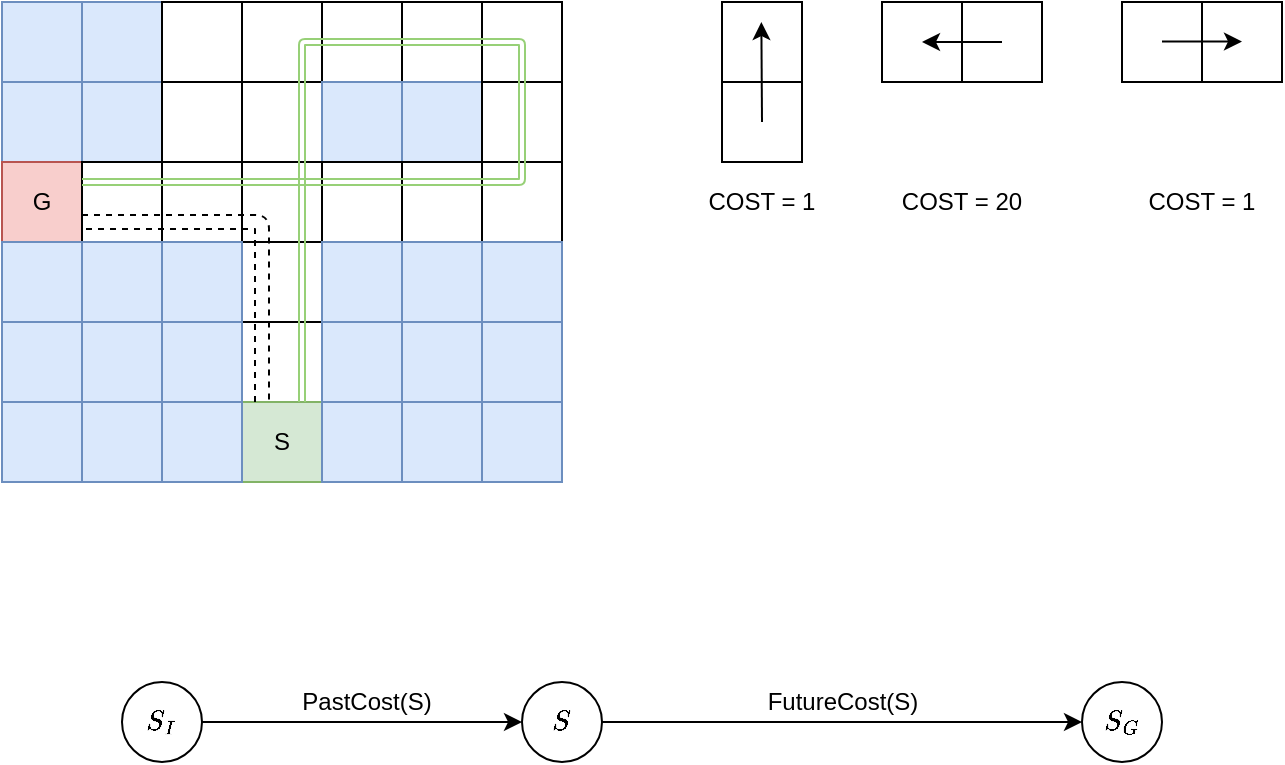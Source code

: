 <mxfile version="12.9.10" type="github" pages="2">
  <diagram id="n-F0v8olKahUGcoaK9ZK" name="cost-defintions">
    <mxGraphModel dx="1026" dy="526" grid="1" gridSize="10" guides="1" tooltips="1" connect="1" arrows="1" fold="1" page="1" pageScale="1" pageWidth="850" pageHeight="1100" math="1" shadow="0">
      <root>
        <mxCell id="0" />
        <mxCell id="1" parent="0" />
        <mxCell id="WGFTEza84kzCz2_i6lYA-45" value="" style="whiteSpace=wrap;html=1;aspect=fixed;" parent="1" vertex="1">
          <mxGeometry x="440" y="120" width="40" height="40" as="geometry" />
        </mxCell>
        <mxCell id="WGFTEza84kzCz2_i6lYA-47" value="" style="whiteSpace=wrap;html=1;aspect=fixed;" parent="1" vertex="1">
          <mxGeometry x="560" y="120" width="40" height="40" as="geometry" />
        </mxCell>
        <mxCell id="WGFTEza84kzCz2_i6lYA-1" value="" style="whiteSpace=wrap;html=1;aspect=fixed;fillColor=#dae8fc;strokeColor=#6c8ebf;" parent="1" vertex="1">
          <mxGeometry x="80" y="120" width="40" height="40" as="geometry" />
        </mxCell>
        <mxCell id="WGFTEza84kzCz2_i6lYA-2" value="" style="whiteSpace=wrap;html=1;aspect=fixed;fillColor=#dae8fc;strokeColor=#6c8ebf;" parent="1" vertex="1">
          <mxGeometry x="120" y="120" width="40" height="40" as="geometry" />
        </mxCell>
        <mxCell id="WGFTEza84kzCz2_i6lYA-3" value="" style="whiteSpace=wrap;html=1;aspect=fixed;" parent="1" vertex="1">
          <mxGeometry x="200" y="120" width="40" height="40" as="geometry" />
        </mxCell>
        <mxCell id="WGFTEza84kzCz2_i6lYA-4" value="" style="whiteSpace=wrap;html=1;aspect=fixed;" parent="1" vertex="1">
          <mxGeometry x="240" y="120" width="40" height="40" as="geometry" />
        </mxCell>
        <mxCell id="WGFTEza84kzCz2_i6lYA-7" value="" style="whiteSpace=wrap;html=1;aspect=fixed;" parent="1" vertex="1">
          <mxGeometry x="160" y="120" width="40" height="40" as="geometry" />
        </mxCell>
        <mxCell id="WGFTEza84kzCz2_i6lYA-8" value="" style="whiteSpace=wrap;html=1;aspect=fixed;" parent="1" vertex="1">
          <mxGeometry x="280" y="120" width="40" height="40" as="geometry" />
        </mxCell>
        <mxCell id="WGFTEza84kzCz2_i6lYA-9" value="" style="whiteSpace=wrap;html=1;aspect=fixed;" parent="1" vertex="1">
          <mxGeometry x="320" y="120" width="40" height="40" as="geometry" />
        </mxCell>
        <mxCell id="WGFTEza84kzCz2_i6lYA-10" value="" style="whiteSpace=wrap;html=1;aspect=fixed;fillColor=#dae8fc;strokeColor=#6c8ebf;" parent="1" vertex="1">
          <mxGeometry x="80" y="160" width="40" height="40" as="geometry" />
        </mxCell>
        <mxCell id="WGFTEza84kzCz2_i6lYA-11" value="" style="whiteSpace=wrap;html=1;aspect=fixed;fillColor=#dae8fc;strokeColor=#6c8ebf;" parent="1" vertex="1">
          <mxGeometry x="120" y="160" width="40" height="40" as="geometry" />
        </mxCell>
        <mxCell id="WGFTEza84kzCz2_i6lYA-12" value="" style="whiteSpace=wrap;html=1;aspect=fixed;" parent="1" vertex="1">
          <mxGeometry x="200" y="160" width="40" height="40" as="geometry" />
        </mxCell>
        <mxCell id="WGFTEza84kzCz2_i6lYA-13" value="" style="whiteSpace=wrap;html=1;aspect=fixed;fillColor=#dae8fc;strokeColor=#6c8ebf;" parent="1" vertex="1">
          <mxGeometry x="240" y="160" width="40" height="40" as="geometry" />
        </mxCell>
        <mxCell id="WGFTEza84kzCz2_i6lYA-14" value="" style="whiteSpace=wrap;html=1;aspect=fixed;" parent="1" vertex="1">
          <mxGeometry x="160" y="160" width="40" height="40" as="geometry" />
        </mxCell>
        <mxCell id="WGFTEza84kzCz2_i6lYA-15" value="" style="whiteSpace=wrap;html=1;aspect=fixed;fillColor=#dae8fc;strokeColor=#6c8ebf;" parent="1" vertex="1">
          <mxGeometry x="280" y="160" width="40" height="40" as="geometry" />
        </mxCell>
        <mxCell id="WGFTEza84kzCz2_i6lYA-16" value="" style="whiteSpace=wrap;html=1;aspect=fixed;" parent="1" vertex="1">
          <mxGeometry x="320" y="160" width="40" height="40" as="geometry" />
        </mxCell>
        <mxCell id="WGFTEza84kzCz2_i6lYA-17" value="G" style="whiteSpace=wrap;html=1;aspect=fixed;fillColor=#f8cecc;strokeColor=#b85450;" parent="1" vertex="1">
          <mxGeometry x="80" y="200" width="40" height="40" as="geometry" />
        </mxCell>
        <mxCell id="WGFTEza84kzCz2_i6lYA-18" value="" style="whiteSpace=wrap;html=1;aspect=fixed;" parent="1" vertex="1">
          <mxGeometry x="120" y="200" width="40" height="40" as="geometry" />
        </mxCell>
        <mxCell id="WGFTEza84kzCz2_i6lYA-19" value="" style="whiteSpace=wrap;html=1;aspect=fixed;" parent="1" vertex="1">
          <mxGeometry x="200" y="200" width="40" height="40" as="geometry" />
        </mxCell>
        <mxCell id="WGFTEza84kzCz2_i6lYA-20" value="" style="whiteSpace=wrap;html=1;aspect=fixed;" parent="1" vertex="1">
          <mxGeometry x="240" y="200" width="40" height="40" as="geometry" />
        </mxCell>
        <mxCell id="WGFTEza84kzCz2_i6lYA-21" value="" style="whiteSpace=wrap;html=1;aspect=fixed;" parent="1" vertex="1">
          <mxGeometry x="160" y="200" width="40" height="40" as="geometry" />
        </mxCell>
        <mxCell id="WGFTEza84kzCz2_i6lYA-22" value="" style="whiteSpace=wrap;html=1;aspect=fixed;" parent="1" vertex="1">
          <mxGeometry x="280" y="200" width="40" height="40" as="geometry" />
        </mxCell>
        <mxCell id="WGFTEza84kzCz2_i6lYA-23" value="" style="whiteSpace=wrap;html=1;aspect=fixed;" parent="1" vertex="1">
          <mxGeometry x="320" y="200" width="40" height="40" as="geometry" />
        </mxCell>
        <mxCell id="WGFTEza84kzCz2_i6lYA-24" value="" style="whiteSpace=wrap;html=1;aspect=fixed;fillColor=#dae8fc;strokeColor=#6c8ebf;" parent="1" vertex="1">
          <mxGeometry x="80" y="240" width="40" height="40" as="geometry" />
        </mxCell>
        <mxCell id="WGFTEza84kzCz2_i6lYA-25" value="" style="whiteSpace=wrap;html=1;aspect=fixed;fillColor=#dae8fc;strokeColor=#6c8ebf;" parent="1" vertex="1">
          <mxGeometry x="120" y="240" width="40" height="40" as="geometry" />
        </mxCell>
        <mxCell id="WGFTEza84kzCz2_i6lYA-26" value="" style="whiteSpace=wrap;html=1;aspect=fixed;" parent="1" vertex="1">
          <mxGeometry x="200" y="240" width="40" height="40" as="geometry" />
        </mxCell>
        <mxCell id="WGFTEza84kzCz2_i6lYA-27" value="" style="whiteSpace=wrap;html=1;aspect=fixed;fillColor=#dae8fc;strokeColor=#6c8ebf;" parent="1" vertex="1">
          <mxGeometry x="240" y="240" width="40" height="40" as="geometry" />
        </mxCell>
        <mxCell id="WGFTEza84kzCz2_i6lYA-28" value="" style="whiteSpace=wrap;html=1;aspect=fixed;fillColor=#dae8fc;strokeColor=#6c8ebf;" parent="1" vertex="1">
          <mxGeometry x="160" y="240" width="40" height="40" as="geometry" />
        </mxCell>
        <mxCell id="WGFTEza84kzCz2_i6lYA-29" value="" style="whiteSpace=wrap;html=1;aspect=fixed;fillColor=#dae8fc;strokeColor=#6c8ebf;" parent="1" vertex="1">
          <mxGeometry x="280" y="240" width="40" height="40" as="geometry" />
        </mxCell>
        <mxCell id="WGFTEza84kzCz2_i6lYA-30" value="" style="whiteSpace=wrap;html=1;aspect=fixed;fillColor=#dae8fc;strokeColor=#6c8ebf;" parent="1" vertex="1">
          <mxGeometry x="320" y="240" width="40" height="40" as="geometry" />
        </mxCell>
        <mxCell id="WGFTEza84kzCz2_i6lYA-31" value="" style="whiteSpace=wrap;html=1;aspect=fixed;fillColor=#dae8fc;strokeColor=#6c8ebf;" parent="1" vertex="1">
          <mxGeometry x="80" y="280" width="40" height="40" as="geometry" />
        </mxCell>
        <mxCell id="WGFTEza84kzCz2_i6lYA-32" value="" style="whiteSpace=wrap;html=1;aspect=fixed;fillColor=#dae8fc;strokeColor=#6c8ebf;" parent="1" vertex="1">
          <mxGeometry x="120" y="280" width="40" height="40" as="geometry" />
        </mxCell>
        <mxCell id="WGFTEza84kzCz2_i6lYA-33" value="" style="whiteSpace=wrap;html=1;aspect=fixed;" parent="1" vertex="1">
          <mxGeometry x="200" y="280" width="40" height="40" as="geometry" />
        </mxCell>
        <mxCell id="WGFTEza84kzCz2_i6lYA-34" value="" style="whiteSpace=wrap;html=1;aspect=fixed;fillColor=#dae8fc;strokeColor=#6c8ebf;" parent="1" vertex="1">
          <mxGeometry x="240" y="280" width="40" height="40" as="geometry" />
        </mxCell>
        <mxCell id="WGFTEza84kzCz2_i6lYA-35" value="" style="whiteSpace=wrap;html=1;aspect=fixed;fillColor=#dae8fc;strokeColor=#6c8ebf;" parent="1" vertex="1">
          <mxGeometry x="160" y="280" width="40" height="40" as="geometry" />
        </mxCell>
        <mxCell id="WGFTEza84kzCz2_i6lYA-36" value="" style="whiteSpace=wrap;html=1;aspect=fixed;fillColor=#dae8fc;strokeColor=#6c8ebf;" parent="1" vertex="1">
          <mxGeometry x="280" y="280" width="40" height="40" as="geometry" />
        </mxCell>
        <mxCell id="WGFTEza84kzCz2_i6lYA-37" value="" style="whiteSpace=wrap;html=1;aspect=fixed;fillColor=#dae8fc;strokeColor=#6c8ebf;" parent="1" vertex="1">
          <mxGeometry x="320" y="280" width="40" height="40" as="geometry" />
        </mxCell>
        <mxCell id="WGFTEza84kzCz2_i6lYA-38" value="" style="whiteSpace=wrap;html=1;aspect=fixed;fillColor=#dae8fc;strokeColor=#6c8ebf;" parent="1" vertex="1">
          <mxGeometry x="80" y="320" width="40" height="40" as="geometry" />
        </mxCell>
        <mxCell id="WGFTEza84kzCz2_i6lYA-39" value="" style="whiteSpace=wrap;html=1;aspect=fixed;fillColor=#dae8fc;strokeColor=#6c8ebf;" parent="1" vertex="1">
          <mxGeometry x="120" y="320" width="40" height="40" as="geometry" />
        </mxCell>
        <mxCell id="WGFTEza84kzCz2_i6lYA-40" value="S" style="whiteSpace=wrap;html=1;aspect=fixed;fillColor=#d5e8d4;strokeColor=#82b366;" parent="1" vertex="1">
          <mxGeometry x="200" y="320" width="40" height="40" as="geometry" />
        </mxCell>
        <mxCell id="WGFTEza84kzCz2_i6lYA-41" value="" style="whiteSpace=wrap;html=1;aspect=fixed;fillColor=#dae8fc;strokeColor=#6c8ebf;" parent="1" vertex="1">
          <mxGeometry x="240" y="320" width="40" height="40" as="geometry" />
        </mxCell>
        <mxCell id="WGFTEza84kzCz2_i6lYA-42" value="" style="whiteSpace=wrap;html=1;aspect=fixed;fillColor=#dae8fc;strokeColor=#6c8ebf;" parent="1" vertex="1">
          <mxGeometry x="160" y="320" width="40" height="40" as="geometry" />
        </mxCell>
        <mxCell id="WGFTEza84kzCz2_i6lYA-43" value="" style="whiteSpace=wrap;html=1;aspect=fixed;fillColor=#dae8fc;strokeColor=#6c8ebf;" parent="1" vertex="1">
          <mxGeometry x="280" y="320" width="40" height="40" as="geometry" />
        </mxCell>
        <mxCell id="WGFTEza84kzCz2_i6lYA-44" value="" style="whiteSpace=wrap;html=1;aspect=fixed;fillColor=#dae8fc;strokeColor=#6c8ebf;" parent="1" vertex="1">
          <mxGeometry x="320" y="320" width="40" height="40" as="geometry" />
        </mxCell>
        <mxCell id="WGFTEza84kzCz2_i6lYA-46" value="" style="whiteSpace=wrap;html=1;aspect=fixed;" parent="1" vertex="1">
          <mxGeometry x="440" y="160" width="40" height="40" as="geometry" />
        </mxCell>
        <mxCell id="WGFTEza84kzCz2_i6lYA-48" value="" style="whiteSpace=wrap;html=1;aspect=fixed;" parent="1" vertex="1">
          <mxGeometry x="520" y="120" width="40" height="40" as="geometry" />
        </mxCell>
        <mxCell id="WGFTEza84kzCz2_i6lYA-49" value="" style="whiteSpace=wrap;html=1;aspect=fixed;" parent="1" vertex="1">
          <mxGeometry x="680" y="120" width="40" height="40" as="geometry" />
        </mxCell>
        <mxCell id="WGFTEza84kzCz2_i6lYA-50" value="" style="whiteSpace=wrap;html=1;aspect=fixed;" parent="1" vertex="1">
          <mxGeometry x="640" y="120" width="40" height="40" as="geometry" />
        </mxCell>
        <mxCell id="WGFTEza84kzCz2_i6lYA-51" value="COST = 1" style="text;html=1;strokeColor=none;fillColor=none;align=center;verticalAlign=middle;whiteSpace=wrap;rounded=0;" parent="1" vertex="1">
          <mxGeometry x="420" y="210" width="80" height="20" as="geometry" />
        </mxCell>
        <mxCell id="WGFTEza84kzCz2_i6lYA-52" value="" style="endArrow=classic;html=1;entryX=0.492;entryY=0.25;entryDx=0;entryDy=0;entryPerimeter=0;" parent="1" target="WGFTEza84kzCz2_i6lYA-45" edge="1">
          <mxGeometry width="50" height="50" relative="1" as="geometry">
            <mxPoint x="460" y="180" as="sourcePoint" />
            <mxPoint x="460" y="410" as="targetPoint" />
          </mxGeometry>
        </mxCell>
        <mxCell id="WGFTEza84kzCz2_i6lYA-53" value="" style="endArrow=classic;html=1;entryX=0.5;entryY=0.5;entryDx=0;entryDy=0;entryPerimeter=0;" parent="1" target="WGFTEza84kzCz2_i6lYA-48" edge="1">
          <mxGeometry width="50" height="50" relative="1" as="geometry">
            <mxPoint x="580" y="140" as="sourcePoint" />
            <mxPoint x="460" y="410" as="targetPoint" />
          </mxGeometry>
        </mxCell>
        <mxCell id="WGFTEza84kzCz2_i6lYA-55" value="" style="endArrow=classic;html=1;" parent="1" edge="1">
          <mxGeometry width="50" height="50" relative="1" as="geometry">
            <mxPoint x="660" y="139.75" as="sourcePoint" />
            <mxPoint x="700" y="139.75" as="targetPoint" />
          </mxGeometry>
        </mxCell>
        <mxCell id="WGFTEza84kzCz2_i6lYA-56" value="COST = 20" style="text;html=1;strokeColor=none;fillColor=none;align=center;verticalAlign=middle;whiteSpace=wrap;rounded=0;" parent="1" vertex="1">
          <mxGeometry x="520" y="210" width="80" height="20" as="geometry" />
        </mxCell>
        <mxCell id="WGFTEza84kzCz2_i6lYA-57" value="COST = 1" style="text;html=1;strokeColor=none;fillColor=none;align=center;verticalAlign=middle;whiteSpace=wrap;rounded=0;" parent="1" vertex="1">
          <mxGeometry x="640" y="210" width="80" height="20" as="geometry" />
        </mxCell>
        <mxCell id="WGFTEza84kzCz2_i6lYA-58" value="" style="shape=link;html=1;entryX=1;entryY=0.75;entryDx=0;entryDy=0;strokeColor=#000000;edgeStyle=orthogonalEdgeStyle;width=7;fillColor=#fff2cc;dashed=1;" parent="1" target="WGFTEza84kzCz2_i6lYA-17" edge="1">
          <mxGeometry width="50" height="50" relative="1" as="geometry">
            <mxPoint x="210" y="320" as="sourcePoint" />
            <mxPoint x="420" y="260" as="targetPoint" />
            <Array as="points">
              <mxPoint x="210" y="320" />
              <mxPoint x="210" y="230" />
            </Array>
          </mxGeometry>
        </mxCell>
        <mxCell id="WGFTEza84kzCz2_i6lYA-60" value="" style="shape=link;html=1;strokeColor=#97D077;exitX=0.75;exitY=1;exitDx=0;exitDy=0;entryX=1;entryY=0.25;entryDx=0;entryDy=0;edgeStyle=orthogonalEdgeStyle;width=3;" parent="1" source="WGFTEza84kzCz2_i6lYA-33" target="WGFTEza84kzCz2_i6lYA-17" edge="1">
          <mxGeometry width="50" height="50" relative="1" as="geometry">
            <mxPoint x="370" y="310" as="sourcePoint" />
            <mxPoint x="420" y="260" as="targetPoint" />
            <Array as="points">
              <mxPoint x="230" y="140" />
              <mxPoint x="340" y="140" />
              <mxPoint x="340" y="210" />
            </Array>
          </mxGeometry>
        </mxCell>
        <mxCell id="1Cbv8PrEBrAD8Xqsl_fS-5" value="" style="edgeStyle=orthogonalEdgeStyle;rounded=0;orthogonalLoop=1;jettySize=auto;html=1;entryX=0;entryY=0.5;entryDx=0;entryDy=0;" edge="1" parent="1" source="1Cbv8PrEBrAD8Xqsl_fS-1" target="1Cbv8PrEBrAD8Xqsl_fS-2">
          <mxGeometry relative="1" as="geometry">
            <mxPoint x="260" y="480" as="targetPoint" />
          </mxGeometry>
        </mxCell>
        <mxCell id="1Cbv8PrEBrAD8Xqsl_fS-7" value="PastCost(S)" style="text;html=1;align=center;verticalAlign=middle;resizable=0;points=[];" vertex="1" connectable="0" parent="1Cbv8PrEBrAD8Xqsl_fS-5">
          <mxGeometry x="-0.179" y="-1" relative="1" as="geometry">
            <mxPoint x="16" y="-11" as="offset" />
          </mxGeometry>
        </mxCell>
        <mxCell id="1Cbv8PrEBrAD8Xqsl_fS-1" value="$$S_I$$" style="ellipse;whiteSpace=wrap;html=1;aspect=fixed;" vertex="1" parent="1">
          <mxGeometry x="140" y="460" width="40" height="40" as="geometry" />
        </mxCell>
        <mxCell id="1Cbv8PrEBrAD8Xqsl_fS-6" style="edgeStyle=orthogonalEdgeStyle;rounded=0;orthogonalLoop=1;jettySize=auto;html=1;entryX=0;entryY=0.5;entryDx=0;entryDy=0;" edge="1" parent="1" source="1Cbv8PrEBrAD8Xqsl_fS-2" target="1Cbv8PrEBrAD8Xqsl_fS-3">
          <mxGeometry relative="1" as="geometry" />
        </mxCell>
        <mxCell id="1Cbv8PrEBrAD8Xqsl_fS-8" value="FutureCost(S)" style="text;html=1;align=center;verticalAlign=middle;resizable=0;points=[];" vertex="1" connectable="0" parent="1Cbv8PrEBrAD8Xqsl_fS-6">
          <mxGeometry x="-0.2" y="1" relative="1" as="geometry">
            <mxPoint x="24" y="-9" as="offset" />
          </mxGeometry>
        </mxCell>
        <mxCell id="1Cbv8PrEBrAD8Xqsl_fS-2" value="$$S$$" style="ellipse;whiteSpace=wrap;html=1;aspect=fixed;" vertex="1" parent="1">
          <mxGeometry x="340" y="460" width="40" height="40" as="geometry" />
        </mxCell>
        <mxCell id="1Cbv8PrEBrAD8Xqsl_fS-3" value="$$S_G$$" style="ellipse;whiteSpace=wrap;html=1;aspect=fixed;" vertex="1" parent="1">
          <mxGeometry x="620" y="460" width="40" height="40" as="geometry" />
        </mxCell>
      </root>
    </mxGraphModel>
  </diagram>
  <diagram id="B0csN4MV7XZGGIxpWnN4" name="small-world">
    <mxGraphModel dx="1026" dy="526" grid="1" gridSize="10" guides="1" tooltips="1" connect="1" arrows="1" fold="1" page="1" pageScale="1" pageWidth="850" pageHeight="1100" math="0" shadow="0">
      <root>
        <mxCell id="GhC_Zz8aewY0h3e85FsZ-0" />
        <mxCell id="GhC_Zz8aewY0h3e85FsZ-1" parent="GhC_Zz8aewY0h3e85FsZ-0" />
        <mxCell id="ZK-D7Gfjk_ylwY2FKUO1-1" value="" style="whiteSpace=wrap;html=1;aspect=fixed;" parent="GhC_Zz8aewY0h3e85FsZ-1" vertex="1">
          <mxGeometry x="120" y="120" width="40" height="40" as="geometry" />
        </mxCell>
        <mxCell id="ZK-D7Gfjk_ylwY2FKUO1-2" value="" style="whiteSpace=wrap;html=1;aspect=fixed;" parent="GhC_Zz8aewY0h3e85FsZ-1" vertex="1">
          <mxGeometry x="200" y="120" width="40" height="40" as="geometry" />
        </mxCell>
        <mxCell id="ZK-D7Gfjk_ylwY2FKUO1-3" value="" style="whiteSpace=wrap;html=1;aspect=fixed;" parent="GhC_Zz8aewY0h3e85FsZ-1" vertex="1">
          <mxGeometry x="240" y="120" width="40" height="40" as="geometry" />
        </mxCell>
        <mxCell id="ZK-D7Gfjk_ylwY2FKUO1-4" value="" style="whiteSpace=wrap;html=1;aspect=fixed;fillColor=#eeeeee;strokeColor=#36393d;" parent="GhC_Zz8aewY0h3e85FsZ-1" vertex="1">
          <mxGeometry x="160" y="120" width="40" height="40" as="geometry" />
        </mxCell>
        <mxCell id="ZK-D7Gfjk_ylwY2FKUO1-5" value="" style="whiteSpace=wrap;html=1;aspect=fixed;" parent="GhC_Zz8aewY0h3e85FsZ-1" vertex="1">
          <mxGeometry x="280" y="120" width="40" height="40" as="geometry" />
        </mxCell>
        <mxCell id="ZK-D7Gfjk_ylwY2FKUO1-7" value="" style="whiteSpace=wrap;html=1;aspect=fixed;" parent="GhC_Zz8aewY0h3e85FsZ-1" vertex="1">
          <mxGeometry x="80" y="160" width="40" height="40" as="geometry" />
        </mxCell>
        <mxCell id="ZK-D7Gfjk_ylwY2FKUO1-8" value="" style="whiteSpace=wrap;html=1;aspect=fixed;" parent="GhC_Zz8aewY0h3e85FsZ-1" vertex="1">
          <mxGeometry x="120" y="160" width="40" height="40" as="geometry" />
        </mxCell>
        <mxCell id="ZK-D7Gfjk_ylwY2FKUO1-9" value="" style="whiteSpace=wrap;html=1;aspect=fixed;" parent="GhC_Zz8aewY0h3e85FsZ-1" vertex="1">
          <mxGeometry x="200" y="160" width="40" height="40" as="geometry" />
        </mxCell>
        <mxCell id="ZK-D7Gfjk_ylwY2FKUO1-10" value="" style="whiteSpace=wrap;html=1;aspect=fixed;" parent="GhC_Zz8aewY0h3e85FsZ-1" vertex="1">
          <mxGeometry x="240" y="160" width="40" height="40" as="geometry" />
        </mxCell>
        <mxCell id="ZK-D7Gfjk_ylwY2FKUO1-11" value="" style="whiteSpace=wrap;html=1;aspect=fixed;fillColor=#eeeeee;strokeColor=#36393d;" parent="GhC_Zz8aewY0h3e85FsZ-1" vertex="1">
          <mxGeometry x="160" y="160" width="40" height="40" as="geometry" />
        </mxCell>
        <mxCell id="ZK-D7Gfjk_ylwY2FKUO1-12" value="" style="whiteSpace=wrap;html=1;aspect=fixed;" parent="GhC_Zz8aewY0h3e85FsZ-1" vertex="1">
          <mxGeometry x="280" y="160" width="40" height="40" as="geometry" />
        </mxCell>
        <mxCell id="ZK-D7Gfjk_ylwY2FKUO1-14" value="G" style="whiteSpace=wrap;html=1;aspect=fixed;fillColor=#f8cecc;strokeColor=#b85450;" parent="GhC_Zz8aewY0h3e85FsZ-1" vertex="1">
          <mxGeometry x="280" y="280" width="40" height="40" as="geometry" />
        </mxCell>
        <mxCell id="ZK-D7Gfjk_ylwY2FKUO1-15" value="" style="whiteSpace=wrap;html=1;aspect=fixed;" parent="GhC_Zz8aewY0h3e85FsZ-1" vertex="1">
          <mxGeometry x="120" y="200" width="40" height="40" as="geometry" />
        </mxCell>
        <mxCell id="ZK-D7Gfjk_ylwY2FKUO1-16" value="" style="whiteSpace=wrap;html=1;aspect=fixed;" parent="GhC_Zz8aewY0h3e85FsZ-1" vertex="1">
          <mxGeometry x="200" y="200" width="40" height="40" as="geometry" />
        </mxCell>
        <mxCell id="ZK-D7Gfjk_ylwY2FKUO1-17" value="" style="whiteSpace=wrap;html=1;aspect=fixed;fillColor=#eeeeee;strokeColor=#36393d;" parent="GhC_Zz8aewY0h3e85FsZ-1" vertex="1">
          <mxGeometry x="240" y="200" width="40" height="40" as="geometry" />
        </mxCell>
        <mxCell id="ZK-D7Gfjk_ylwY2FKUO1-18" value="" style="whiteSpace=wrap;html=1;aspect=fixed;" parent="GhC_Zz8aewY0h3e85FsZ-1" vertex="1">
          <mxGeometry x="160" y="200" width="40" height="40" as="geometry" />
        </mxCell>
        <mxCell id="ZK-D7Gfjk_ylwY2FKUO1-19" value="" style="whiteSpace=wrap;html=1;aspect=fixed;" parent="GhC_Zz8aewY0h3e85FsZ-1" vertex="1">
          <mxGeometry x="280" y="200" width="40" height="40" as="geometry" />
        </mxCell>
        <mxCell id="ZK-D7Gfjk_ylwY2FKUO1-21" value="" style="whiteSpace=wrap;html=1;aspect=fixed;fillColor=#dae8fc;strokeColor=#6c8ebf;" parent="GhC_Zz8aewY0h3e85FsZ-1" vertex="1">
          <mxGeometry x="80" y="240" width="40" height="40" as="geometry" />
        </mxCell>
        <mxCell id="ZK-D7Gfjk_ylwY2FKUO1-22" value="" style="whiteSpace=wrap;html=1;aspect=fixed;" parent="GhC_Zz8aewY0h3e85FsZ-1" vertex="1">
          <mxGeometry x="120" y="240" width="40" height="40" as="geometry" />
        </mxCell>
        <mxCell id="ZK-D7Gfjk_ylwY2FKUO1-23" value="" style="whiteSpace=wrap;html=1;aspect=fixed;fillColor=#eeeeee;strokeColor=#36393d;" parent="GhC_Zz8aewY0h3e85FsZ-1" vertex="1">
          <mxGeometry x="200" y="240" width="40" height="40" as="geometry" />
        </mxCell>
        <mxCell id="ZK-D7Gfjk_ylwY2FKUO1-24" value="" style="whiteSpace=wrap;html=1;aspect=fixed;fillColor=#eeeeee;strokeColor=#36393d;" parent="GhC_Zz8aewY0h3e85FsZ-1" vertex="1">
          <mxGeometry x="240" y="240" width="40" height="40" as="geometry" />
        </mxCell>
        <mxCell id="ZK-D7Gfjk_ylwY2FKUO1-25" value="" style="whiteSpace=wrap;html=1;aspect=fixed;fillColor=#eeeeee;strokeColor=#36393d;" parent="GhC_Zz8aewY0h3e85FsZ-1" vertex="1">
          <mxGeometry x="160" y="240" width="40" height="40" as="geometry" />
        </mxCell>
        <mxCell id="ZK-D7Gfjk_ylwY2FKUO1-26" value="" style="whiteSpace=wrap;html=1;aspect=fixed;" parent="GhC_Zz8aewY0h3e85FsZ-1" vertex="1">
          <mxGeometry x="280" y="240" width="40" height="40" as="geometry" />
        </mxCell>
        <mxCell id="ZK-D7Gfjk_ylwY2FKUO1-28" value="" style="whiteSpace=wrap;html=1;aspect=fixed;" parent="GhC_Zz8aewY0h3e85FsZ-1" vertex="1">
          <mxGeometry x="80" y="280" width="40" height="40" as="geometry" />
        </mxCell>
        <mxCell id="ZK-D7Gfjk_ylwY2FKUO1-29" value="" style="whiteSpace=wrap;html=1;aspect=fixed;" parent="GhC_Zz8aewY0h3e85FsZ-1" vertex="1">
          <mxGeometry x="120" y="280" width="40" height="40" as="geometry" />
        </mxCell>
        <mxCell id="ZK-D7Gfjk_ylwY2FKUO1-30" value="" style="whiteSpace=wrap;html=1;aspect=fixed;" parent="GhC_Zz8aewY0h3e85FsZ-1" vertex="1">
          <mxGeometry x="200" y="280" width="40" height="40" as="geometry" />
        </mxCell>
        <mxCell id="ZK-D7Gfjk_ylwY2FKUO1-31" value="" style="whiteSpace=wrap;html=1;aspect=fixed;fillColor=#eeeeee;strokeColor=#36393d;" parent="GhC_Zz8aewY0h3e85FsZ-1" vertex="1">
          <mxGeometry x="240" y="280" width="40" height="40" as="geometry" />
        </mxCell>
        <mxCell id="ZK-D7Gfjk_ylwY2FKUO1-32" value="" style="whiteSpace=wrap;html=1;aspect=fixed;" parent="GhC_Zz8aewY0h3e85FsZ-1" vertex="1">
          <mxGeometry x="160" y="280" width="40" height="40" as="geometry" />
        </mxCell>
        <mxCell id="ZK-D7Gfjk_ylwY2FKUO1-33" value="" style="whiteSpace=wrap;html=1;aspect=fixed;" parent="GhC_Zz8aewY0h3e85FsZ-1" vertex="1">
          <mxGeometry x="80" y="200" width="40" height="40" as="geometry" />
        </mxCell>
        <mxCell id="ZK-D7Gfjk_ylwY2FKUO1-37" value="S" style="whiteSpace=wrap;html=1;aspect=fixed;fillColor=#d5e8d4;strokeColor=#82b366;" parent="GhC_Zz8aewY0h3e85FsZ-1" vertex="1">
          <mxGeometry x="80" y="120" width="40" height="40" as="geometry" />
        </mxCell>
        <mxCell id="ZK-D7Gfjk_ylwY2FKUO1-44" value="" style="whiteSpace=wrap;html=1;aspect=fixed;" parent="GhC_Zz8aewY0h3e85FsZ-1" vertex="1">
          <mxGeometry x="80" y="240" width="40" height="40" as="geometry" />
        </mxCell>
        <mxCell id="ZK-D7Gfjk_ylwY2FKUO1-45" value="" style="whiteSpace=wrap;html=1;aspect=fixed;" parent="GhC_Zz8aewY0h3e85FsZ-1" vertex="1">
          <mxGeometry x="440" y="120" width="40" height="40" as="geometry" />
        </mxCell>
        <mxCell id="ZK-D7Gfjk_ylwY2FKUO1-46" value="" style="whiteSpace=wrap;html=1;aspect=fixed;" parent="GhC_Zz8aewY0h3e85FsZ-1" vertex="1">
          <mxGeometry x="520" y="120" width="40" height="40" as="geometry" />
        </mxCell>
        <mxCell id="ZK-D7Gfjk_ylwY2FKUO1-47" value="" style="whiteSpace=wrap;html=1;aspect=fixed;" parent="GhC_Zz8aewY0h3e85FsZ-1" vertex="1">
          <mxGeometry x="560" y="120" width="40" height="40" as="geometry" />
        </mxCell>
        <mxCell id="ZK-D7Gfjk_ylwY2FKUO1-48" value="" style="whiteSpace=wrap;html=1;aspect=fixed;fillColor=#eeeeee;strokeColor=#36393d;" parent="GhC_Zz8aewY0h3e85FsZ-1" vertex="1">
          <mxGeometry x="480" y="120" width="40" height="40" as="geometry" />
        </mxCell>
        <mxCell id="ZK-D7Gfjk_ylwY2FKUO1-49" value="" style="whiteSpace=wrap;html=1;aspect=fixed;" parent="GhC_Zz8aewY0h3e85FsZ-1" vertex="1">
          <mxGeometry x="600" y="120" width="40" height="40" as="geometry" />
        </mxCell>
        <mxCell id="ZK-D7Gfjk_ylwY2FKUO1-50" value="" style="whiteSpace=wrap;html=1;aspect=fixed;" parent="GhC_Zz8aewY0h3e85FsZ-1" vertex="1">
          <mxGeometry x="400" y="160" width="40" height="40" as="geometry" />
        </mxCell>
        <mxCell id="ZK-D7Gfjk_ylwY2FKUO1-51" value="" style="whiteSpace=wrap;html=1;aspect=fixed;" parent="GhC_Zz8aewY0h3e85FsZ-1" vertex="1">
          <mxGeometry x="440" y="160" width="40" height="40" as="geometry" />
        </mxCell>
        <mxCell id="ZK-D7Gfjk_ylwY2FKUO1-52" value="" style="whiteSpace=wrap;html=1;aspect=fixed;" parent="GhC_Zz8aewY0h3e85FsZ-1" vertex="1">
          <mxGeometry x="520" y="160" width="40" height="40" as="geometry" />
        </mxCell>
        <mxCell id="ZK-D7Gfjk_ylwY2FKUO1-53" value="" style="whiteSpace=wrap;html=1;aspect=fixed;" parent="GhC_Zz8aewY0h3e85FsZ-1" vertex="1">
          <mxGeometry x="560" y="160" width="40" height="40" as="geometry" />
        </mxCell>
        <mxCell id="ZK-D7Gfjk_ylwY2FKUO1-54" value="" style="whiteSpace=wrap;html=1;aspect=fixed;fillColor=#eeeeee;strokeColor=#36393d;" parent="GhC_Zz8aewY0h3e85FsZ-1" vertex="1">
          <mxGeometry x="480" y="160" width="40" height="40" as="geometry" />
        </mxCell>
        <mxCell id="ZK-D7Gfjk_ylwY2FKUO1-55" value="" style="whiteSpace=wrap;html=1;aspect=fixed;" parent="GhC_Zz8aewY0h3e85FsZ-1" vertex="1">
          <mxGeometry x="600" y="160" width="40" height="40" as="geometry" />
        </mxCell>
        <mxCell id="ZK-D7Gfjk_ylwY2FKUO1-56" value="G" style="whiteSpace=wrap;html=1;aspect=fixed;fillColor=#f8cecc;strokeColor=#b85450;" parent="GhC_Zz8aewY0h3e85FsZ-1" vertex="1">
          <mxGeometry x="600" y="280" width="40" height="40" as="geometry" />
        </mxCell>
        <mxCell id="ZK-D7Gfjk_ylwY2FKUO1-57" value="" style="whiteSpace=wrap;html=1;aspect=fixed;" parent="GhC_Zz8aewY0h3e85FsZ-1" vertex="1">
          <mxGeometry x="440" y="200" width="40" height="40" as="geometry" />
        </mxCell>
        <mxCell id="ZK-D7Gfjk_ylwY2FKUO1-58" value="" style="whiteSpace=wrap;html=1;aspect=fixed;" parent="GhC_Zz8aewY0h3e85FsZ-1" vertex="1">
          <mxGeometry x="520" y="200" width="40" height="40" as="geometry" />
        </mxCell>
        <mxCell id="ZK-D7Gfjk_ylwY2FKUO1-59" value="" style="whiteSpace=wrap;html=1;aspect=fixed;fillColor=#eeeeee;strokeColor=#36393d;" parent="GhC_Zz8aewY0h3e85FsZ-1" vertex="1">
          <mxGeometry x="560" y="200" width="40" height="40" as="geometry" />
        </mxCell>
        <mxCell id="ZK-D7Gfjk_ylwY2FKUO1-60" value="" style="whiteSpace=wrap;html=1;aspect=fixed;" parent="GhC_Zz8aewY0h3e85FsZ-1" vertex="1">
          <mxGeometry x="480" y="200" width="40" height="40" as="geometry" />
        </mxCell>
        <mxCell id="ZK-D7Gfjk_ylwY2FKUO1-61" value="" style="whiteSpace=wrap;html=1;aspect=fixed;" parent="GhC_Zz8aewY0h3e85FsZ-1" vertex="1">
          <mxGeometry x="600" y="200" width="40" height="40" as="geometry" />
        </mxCell>
        <mxCell id="ZK-D7Gfjk_ylwY2FKUO1-62" value="" style="whiteSpace=wrap;html=1;aspect=fixed;fillColor=#dae8fc;strokeColor=#6c8ebf;" parent="GhC_Zz8aewY0h3e85FsZ-1" vertex="1">
          <mxGeometry x="400" y="240" width="40" height="40" as="geometry" />
        </mxCell>
        <mxCell id="ZK-D7Gfjk_ylwY2FKUO1-63" value="" style="whiteSpace=wrap;html=1;aspect=fixed;" parent="GhC_Zz8aewY0h3e85FsZ-1" vertex="1">
          <mxGeometry x="440" y="240" width="40" height="40" as="geometry" />
        </mxCell>
        <mxCell id="ZK-D7Gfjk_ylwY2FKUO1-64" value="" style="whiteSpace=wrap;html=1;aspect=fixed;fillColor=#eeeeee;strokeColor=#36393d;" parent="GhC_Zz8aewY0h3e85FsZ-1" vertex="1">
          <mxGeometry x="520" y="240" width="40" height="40" as="geometry" />
        </mxCell>
        <mxCell id="ZK-D7Gfjk_ylwY2FKUO1-65" value="" style="whiteSpace=wrap;html=1;aspect=fixed;fillColor=#eeeeee;strokeColor=#36393d;" parent="GhC_Zz8aewY0h3e85FsZ-1" vertex="1">
          <mxGeometry x="560" y="240" width="40" height="40" as="geometry" />
        </mxCell>
        <mxCell id="ZK-D7Gfjk_ylwY2FKUO1-66" value="" style="whiteSpace=wrap;html=1;aspect=fixed;fillColor=#eeeeee;strokeColor=#36393d;" parent="GhC_Zz8aewY0h3e85FsZ-1" vertex="1">
          <mxGeometry x="480" y="240" width="40" height="40" as="geometry" />
        </mxCell>
        <mxCell id="ZK-D7Gfjk_ylwY2FKUO1-67" value="" style="whiteSpace=wrap;html=1;aspect=fixed;" parent="GhC_Zz8aewY0h3e85FsZ-1" vertex="1">
          <mxGeometry x="600" y="240" width="40" height="40" as="geometry" />
        </mxCell>
        <mxCell id="ZK-D7Gfjk_ylwY2FKUO1-68" value="" style="whiteSpace=wrap;html=1;aspect=fixed;" parent="GhC_Zz8aewY0h3e85FsZ-1" vertex="1">
          <mxGeometry x="400" y="280" width="40" height="40" as="geometry" />
        </mxCell>
        <mxCell id="ZK-D7Gfjk_ylwY2FKUO1-69" value="" style="whiteSpace=wrap;html=1;aspect=fixed;" parent="GhC_Zz8aewY0h3e85FsZ-1" vertex="1">
          <mxGeometry x="440" y="280" width="40" height="40" as="geometry" />
        </mxCell>
        <mxCell id="ZK-D7Gfjk_ylwY2FKUO1-70" value="" style="whiteSpace=wrap;html=1;aspect=fixed;" parent="GhC_Zz8aewY0h3e85FsZ-1" vertex="1">
          <mxGeometry x="520" y="280" width="40" height="40" as="geometry" />
        </mxCell>
        <mxCell id="ZK-D7Gfjk_ylwY2FKUO1-71" value="" style="whiteSpace=wrap;html=1;aspect=fixed;fillColor=#eeeeee;strokeColor=#36393d;" parent="GhC_Zz8aewY0h3e85FsZ-1" vertex="1">
          <mxGeometry x="560" y="280" width="40" height="40" as="geometry" />
        </mxCell>
        <mxCell id="ZK-D7Gfjk_ylwY2FKUO1-72" value="" style="whiteSpace=wrap;html=1;aspect=fixed;" parent="GhC_Zz8aewY0h3e85FsZ-1" vertex="1">
          <mxGeometry x="480" y="280" width="40" height="40" as="geometry" />
        </mxCell>
        <mxCell id="ZK-D7Gfjk_ylwY2FKUO1-73" value="" style="whiteSpace=wrap;html=1;aspect=fixed;" parent="GhC_Zz8aewY0h3e85FsZ-1" vertex="1">
          <mxGeometry x="400" y="200" width="40" height="40" as="geometry" />
        </mxCell>
        <mxCell id="ZK-D7Gfjk_ylwY2FKUO1-74" value="S" style="whiteSpace=wrap;html=1;aspect=fixed;fillColor=#d5e8d4;strokeColor=#82b366;" parent="GhC_Zz8aewY0h3e85FsZ-1" vertex="1">
          <mxGeometry x="400" y="120" width="40" height="40" as="geometry" />
        </mxCell>
        <mxCell id="ZK-D7Gfjk_ylwY2FKUO1-75" value="" style="whiteSpace=wrap;html=1;aspect=fixed;" parent="GhC_Zz8aewY0h3e85FsZ-1" vertex="1">
          <mxGeometry x="400" y="240" width="40" height="40" as="geometry" />
        </mxCell>
        <mxCell id="ZK-D7Gfjk_ylwY2FKUO1-76" value="" style="whiteSpace=wrap;html=1;aspect=fixed;" parent="GhC_Zz8aewY0h3e85FsZ-1" vertex="1">
          <mxGeometry x="120" y="360" width="40" height="40" as="geometry" />
        </mxCell>
        <mxCell id="ZK-D7Gfjk_ylwY2FKUO1-77" value="" style="whiteSpace=wrap;html=1;aspect=fixed;" parent="GhC_Zz8aewY0h3e85FsZ-1" vertex="1">
          <mxGeometry x="200" y="360" width="40" height="40" as="geometry" />
        </mxCell>
        <mxCell id="ZK-D7Gfjk_ylwY2FKUO1-78" value="" style="whiteSpace=wrap;html=1;aspect=fixed;" parent="GhC_Zz8aewY0h3e85FsZ-1" vertex="1">
          <mxGeometry x="240" y="360" width="40" height="40" as="geometry" />
        </mxCell>
        <mxCell id="ZK-D7Gfjk_ylwY2FKUO1-79" value="" style="whiteSpace=wrap;html=1;aspect=fixed;fillColor=#eeeeee;strokeColor=#36393d;" parent="GhC_Zz8aewY0h3e85FsZ-1" vertex="1">
          <mxGeometry x="160" y="360" width="40" height="40" as="geometry" />
        </mxCell>
        <mxCell id="ZK-D7Gfjk_ylwY2FKUO1-80" value="" style="whiteSpace=wrap;html=1;aspect=fixed;" parent="GhC_Zz8aewY0h3e85FsZ-1" vertex="1">
          <mxGeometry x="280" y="360" width="40" height="40" as="geometry" />
        </mxCell>
        <mxCell id="ZK-D7Gfjk_ylwY2FKUO1-81" value="" style="whiteSpace=wrap;html=1;aspect=fixed;" parent="GhC_Zz8aewY0h3e85FsZ-1" vertex="1">
          <mxGeometry x="80" y="400" width="40" height="40" as="geometry" />
        </mxCell>
        <mxCell id="ZK-D7Gfjk_ylwY2FKUO1-82" value="" style="whiteSpace=wrap;html=1;aspect=fixed;" parent="GhC_Zz8aewY0h3e85FsZ-1" vertex="1">
          <mxGeometry x="120" y="400" width="40" height="40" as="geometry" />
        </mxCell>
        <mxCell id="ZK-D7Gfjk_ylwY2FKUO1-83" value="" style="whiteSpace=wrap;html=1;aspect=fixed;" parent="GhC_Zz8aewY0h3e85FsZ-1" vertex="1">
          <mxGeometry x="200" y="400" width="40" height="40" as="geometry" />
        </mxCell>
        <mxCell id="ZK-D7Gfjk_ylwY2FKUO1-84" value="" style="whiteSpace=wrap;html=1;aspect=fixed;" parent="GhC_Zz8aewY0h3e85FsZ-1" vertex="1">
          <mxGeometry x="240" y="400" width="40" height="40" as="geometry" />
        </mxCell>
        <mxCell id="ZK-D7Gfjk_ylwY2FKUO1-85" value="" style="whiteSpace=wrap;html=1;aspect=fixed;fillColor=#eeeeee;strokeColor=#36393d;" parent="GhC_Zz8aewY0h3e85FsZ-1" vertex="1">
          <mxGeometry x="160" y="400" width="40" height="40" as="geometry" />
        </mxCell>
        <mxCell id="ZK-D7Gfjk_ylwY2FKUO1-86" value="" style="whiteSpace=wrap;html=1;aspect=fixed;" parent="GhC_Zz8aewY0h3e85FsZ-1" vertex="1">
          <mxGeometry x="280" y="400" width="40" height="40" as="geometry" />
        </mxCell>
        <mxCell id="ZK-D7Gfjk_ylwY2FKUO1-87" value="G" style="whiteSpace=wrap;html=1;aspect=fixed;fillColor=#f8cecc;strokeColor=#b85450;" parent="GhC_Zz8aewY0h3e85FsZ-1" vertex="1">
          <mxGeometry x="280" y="520" width="40" height="40" as="geometry" />
        </mxCell>
        <mxCell id="ZK-D7Gfjk_ylwY2FKUO1-88" value="" style="whiteSpace=wrap;html=1;aspect=fixed;" parent="GhC_Zz8aewY0h3e85FsZ-1" vertex="1">
          <mxGeometry x="120" y="440" width="40" height="40" as="geometry" />
        </mxCell>
        <mxCell id="ZK-D7Gfjk_ylwY2FKUO1-89" value="" style="whiteSpace=wrap;html=1;aspect=fixed;" parent="GhC_Zz8aewY0h3e85FsZ-1" vertex="1">
          <mxGeometry x="200" y="440" width="40" height="40" as="geometry" />
        </mxCell>
        <mxCell id="ZK-D7Gfjk_ylwY2FKUO1-90" value="" style="whiteSpace=wrap;html=1;aspect=fixed;fillColor=#eeeeee;strokeColor=#36393d;" parent="GhC_Zz8aewY0h3e85FsZ-1" vertex="1">
          <mxGeometry x="240" y="440" width="40" height="40" as="geometry" />
        </mxCell>
        <mxCell id="ZK-D7Gfjk_ylwY2FKUO1-91" value="" style="whiteSpace=wrap;html=1;aspect=fixed;" parent="GhC_Zz8aewY0h3e85FsZ-1" vertex="1">
          <mxGeometry x="160" y="440" width="40" height="40" as="geometry" />
        </mxCell>
        <mxCell id="ZK-D7Gfjk_ylwY2FKUO1-92" value="" style="whiteSpace=wrap;html=1;aspect=fixed;" parent="GhC_Zz8aewY0h3e85FsZ-1" vertex="1">
          <mxGeometry x="280" y="440" width="40" height="40" as="geometry" />
        </mxCell>
        <mxCell id="ZK-D7Gfjk_ylwY2FKUO1-93" value="" style="whiteSpace=wrap;html=1;aspect=fixed;fillColor=#dae8fc;strokeColor=#6c8ebf;" parent="GhC_Zz8aewY0h3e85FsZ-1" vertex="1">
          <mxGeometry x="80" y="480" width="40" height="40" as="geometry" />
        </mxCell>
        <mxCell id="ZK-D7Gfjk_ylwY2FKUO1-94" value="" style="whiteSpace=wrap;html=1;aspect=fixed;" parent="GhC_Zz8aewY0h3e85FsZ-1" vertex="1">
          <mxGeometry x="120" y="480" width="40" height="40" as="geometry" />
        </mxCell>
        <mxCell id="ZK-D7Gfjk_ylwY2FKUO1-95" value="" style="whiteSpace=wrap;html=1;aspect=fixed;fillColor=#eeeeee;strokeColor=#36393d;" parent="GhC_Zz8aewY0h3e85FsZ-1" vertex="1">
          <mxGeometry x="200" y="480" width="40" height="40" as="geometry" />
        </mxCell>
        <mxCell id="ZK-D7Gfjk_ylwY2FKUO1-96" value="" style="whiteSpace=wrap;html=1;aspect=fixed;fillColor=#eeeeee;strokeColor=#36393d;" parent="GhC_Zz8aewY0h3e85FsZ-1" vertex="1">
          <mxGeometry x="240" y="480" width="40" height="40" as="geometry" />
        </mxCell>
        <mxCell id="ZK-D7Gfjk_ylwY2FKUO1-97" value="" style="whiteSpace=wrap;html=1;aspect=fixed;fillColor=#eeeeee;strokeColor=#36393d;" parent="GhC_Zz8aewY0h3e85FsZ-1" vertex="1">
          <mxGeometry x="160" y="480" width="40" height="40" as="geometry" />
        </mxCell>
        <mxCell id="ZK-D7Gfjk_ylwY2FKUO1-98" value="" style="whiteSpace=wrap;html=1;aspect=fixed;" parent="GhC_Zz8aewY0h3e85FsZ-1" vertex="1">
          <mxGeometry x="280" y="480" width="40" height="40" as="geometry" />
        </mxCell>
        <mxCell id="ZK-D7Gfjk_ylwY2FKUO1-99" value="" style="whiteSpace=wrap;html=1;aspect=fixed;" parent="GhC_Zz8aewY0h3e85FsZ-1" vertex="1">
          <mxGeometry x="80" y="520" width="40" height="40" as="geometry" />
        </mxCell>
        <mxCell id="ZK-D7Gfjk_ylwY2FKUO1-100" value="" style="whiteSpace=wrap;html=1;aspect=fixed;" parent="GhC_Zz8aewY0h3e85FsZ-1" vertex="1">
          <mxGeometry x="120" y="520" width="40" height="40" as="geometry" />
        </mxCell>
        <mxCell id="ZK-D7Gfjk_ylwY2FKUO1-101" value="" style="whiteSpace=wrap;html=1;aspect=fixed;" parent="GhC_Zz8aewY0h3e85FsZ-1" vertex="1">
          <mxGeometry x="200" y="520" width="40" height="40" as="geometry" />
        </mxCell>
        <mxCell id="ZK-D7Gfjk_ylwY2FKUO1-102" value="" style="whiteSpace=wrap;html=1;aspect=fixed;fillColor=#eeeeee;strokeColor=#36393d;" parent="GhC_Zz8aewY0h3e85FsZ-1" vertex="1">
          <mxGeometry x="240" y="520" width="40" height="40" as="geometry" />
        </mxCell>
        <mxCell id="ZK-D7Gfjk_ylwY2FKUO1-103" value="" style="whiteSpace=wrap;html=1;aspect=fixed;" parent="GhC_Zz8aewY0h3e85FsZ-1" vertex="1">
          <mxGeometry x="160" y="520" width="40" height="40" as="geometry" />
        </mxCell>
        <mxCell id="ZK-D7Gfjk_ylwY2FKUO1-104" value="" style="whiteSpace=wrap;html=1;aspect=fixed;" parent="GhC_Zz8aewY0h3e85FsZ-1" vertex="1">
          <mxGeometry x="80" y="440" width="40" height="40" as="geometry" />
        </mxCell>
        <mxCell id="ZK-D7Gfjk_ylwY2FKUO1-105" value="S" style="whiteSpace=wrap;html=1;aspect=fixed;fillColor=#d5e8d4;strokeColor=#82b366;" parent="GhC_Zz8aewY0h3e85FsZ-1" vertex="1">
          <mxGeometry x="80" y="360" width="40" height="40" as="geometry" />
        </mxCell>
        <mxCell id="ZK-D7Gfjk_ylwY2FKUO1-106" value="" style="whiteSpace=wrap;html=1;aspect=fixed;" parent="GhC_Zz8aewY0h3e85FsZ-1" vertex="1">
          <mxGeometry x="80" y="480" width="40" height="40" as="geometry" />
        </mxCell>
        <mxCell id="ZK-D7Gfjk_ylwY2FKUO1-107" value="" style="whiteSpace=wrap;html=1;aspect=fixed;" parent="GhC_Zz8aewY0h3e85FsZ-1" vertex="1">
          <mxGeometry x="440" y="360" width="40" height="40" as="geometry" />
        </mxCell>
        <mxCell id="ZK-D7Gfjk_ylwY2FKUO1-108" value="" style="whiteSpace=wrap;html=1;aspect=fixed;" parent="GhC_Zz8aewY0h3e85FsZ-1" vertex="1">
          <mxGeometry x="520" y="360" width="40" height="40" as="geometry" />
        </mxCell>
        <mxCell id="ZK-D7Gfjk_ylwY2FKUO1-109" value="" style="whiteSpace=wrap;html=1;aspect=fixed;" parent="GhC_Zz8aewY0h3e85FsZ-1" vertex="1">
          <mxGeometry x="560" y="360" width="40" height="40" as="geometry" />
        </mxCell>
        <mxCell id="ZK-D7Gfjk_ylwY2FKUO1-110" value="" style="whiteSpace=wrap;html=1;aspect=fixed;fillColor=#eeeeee;strokeColor=#36393d;" parent="GhC_Zz8aewY0h3e85FsZ-1" vertex="1">
          <mxGeometry x="480" y="360" width="40" height="40" as="geometry" />
        </mxCell>
        <mxCell id="ZK-D7Gfjk_ylwY2FKUO1-111" value="" style="whiteSpace=wrap;html=1;aspect=fixed;" parent="GhC_Zz8aewY0h3e85FsZ-1" vertex="1">
          <mxGeometry x="600" y="360" width="40" height="40" as="geometry" />
        </mxCell>
        <mxCell id="ZK-D7Gfjk_ylwY2FKUO1-112" value="" style="whiteSpace=wrap;html=1;aspect=fixed;" parent="GhC_Zz8aewY0h3e85FsZ-1" vertex="1">
          <mxGeometry x="400" y="400" width="40" height="40" as="geometry" />
        </mxCell>
        <mxCell id="ZK-D7Gfjk_ylwY2FKUO1-113" value="" style="whiteSpace=wrap;html=1;aspect=fixed;" parent="GhC_Zz8aewY0h3e85FsZ-1" vertex="1">
          <mxGeometry x="440" y="400" width="40" height="40" as="geometry" />
        </mxCell>
        <mxCell id="ZK-D7Gfjk_ylwY2FKUO1-114" value="" style="whiteSpace=wrap;html=1;aspect=fixed;" parent="GhC_Zz8aewY0h3e85FsZ-1" vertex="1">
          <mxGeometry x="520" y="400" width="40" height="40" as="geometry" />
        </mxCell>
        <mxCell id="ZK-D7Gfjk_ylwY2FKUO1-115" value="" style="whiteSpace=wrap;html=1;aspect=fixed;" parent="GhC_Zz8aewY0h3e85FsZ-1" vertex="1">
          <mxGeometry x="560" y="400" width="40" height="40" as="geometry" />
        </mxCell>
        <mxCell id="ZK-D7Gfjk_ylwY2FKUO1-116" value="" style="whiteSpace=wrap;html=1;aspect=fixed;fillColor=#eeeeee;strokeColor=#36393d;" parent="GhC_Zz8aewY0h3e85FsZ-1" vertex="1">
          <mxGeometry x="480" y="400" width="40" height="40" as="geometry" />
        </mxCell>
        <mxCell id="ZK-D7Gfjk_ylwY2FKUO1-117" value="" style="whiteSpace=wrap;html=1;aspect=fixed;" parent="GhC_Zz8aewY0h3e85FsZ-1" vertex="1">
          <mxGeometry x="600" y="400" width="40" height="40" as="geometry" />
        </mxCell>
        <mxCell id="ZK-D7Gfjk_ylwY2FKUO1-118" value="G" style="whiteSpace=wrap;html=1;aspect=fixed;fillColor=#f8cecc;strokeColor=#b85450;" parent="GhC_Zz8aewY0h3e85FsZ-1" vertex="1">
          <mxGeometry x="600" y="520" width="40" height="40" as="geometry" />
        </mxCell>
        <mxCell id="ZK-D7Gfjk_ylwY2FKUO1-119" value="" style="whiteSpace=wrap;html=1;aspect=fixed;" parent="GhC_Zz8aewY0h3e85FsZ-1" vertex="1">
          <mxGeometry x="440" y="440" width="40" height="40" as="geometry" />
        </mxCell>
        <mxCell id="ZK-D7Gfjk_ylwY2FKUO1-120" value="" style="whiteSpace=wrap;html=1;aspect=fixed;" parent="GhC_Zz8aewY0h3e85FsZ-1" vertex="1">
          <mxGeometry x="520" y="440" width="40" height="40" as="geometry" />
        </mxCell>
        <mxCell id="ZK-D7Gfjk_ylwY2FKUO1-121" value="" style="whiteSpace=wrap;html=1;aspect=fixed;fillColor=#eeeeee;strokeColor=#36393d;" parent="GhC_Zz8aewY0h3e85FsZ-1" vertex="1">
          <mxGeometry x="560" y="440" width="40" height="40" as="geometry" />
        </mxCell>
        <mxCell id="ZK-D7Gfjk_ylwY2FKUO1-122" value="" style="whiteSpace=wrap;html=1;aspect=fixed;" parent="GhC_Zz8aewY0h3e85FsZ-1" vertex="1">
          <mxGeometry x="480" y="440" width="40" height="40" as="geometry" />
        </mxCell>
        <mxCell id="ZK-D7Gfjk_ylwY2FKUO1-123" value="" style="whiteSpace=wrap;html=1;aspect=fixed;" parent="GhC_Zz8aewY0h3e85FsZ-1" vertex="1">
          <mxGeometry x="600" y="440" width="40" height="40" as="geometry" />
        </mxCell>
        <mxCell id="ZK-D7Gfjk_ylwY2FKUO1-124" value="" style="whiteSpace=wrap;html=1;aspect=fixed;fillColor=#dae8fc;strokeColor=#6c8ebf;" parent="GhC_Zz8aewY0h3e85FsZ-1" vertex="1">
          <mxGeometry x="400" y="480" width="40" height="40" as="geometry" />
        </mxCell>
        <mxCell id="ZK-D7Gfjk_ylwY2FKUO1-125" value="" style="whiteSpace=wrap;html=1;aspect=fixed;" parent="GhC_Zz8aewY0h3e85FsZ-1" vertex="1">
          <mxGeometry x="440" y="480" width="40" height="40" as="geometry" />
        </mxCell>
        <mxCell id="ZK-D7Gfjk_ylwY2FKUO1-126" value="" style="whiteSpace=wrap;html=1;aspect=fixed;fillColor=#eeeeee;strokeColor=#36393d;" parent="GhC_Zz8aewY0h3e85FsZ-1" vertex="1">
          <mxGeometry x="520" y="480" width="40" height="40" as="geometry" />
        </mxCell>
        <mxCell id="ZK-D7Gfjk_ylwY2FKUO1-127" value="" style="whiteSpace=wrap;html=1;aspect=fixed;fillColor=#eeeeee;strokeColor=#36393d;" parent="GhC_Zz8aewY0h3e85FsZ-1" vertex="1">
          <mxGeometry x="560" y="480" width="40" height="40" as="geometry" />
        </mxCell>
        <mxCell id="ZK-D7Gfjk_ylwY2FKUO1-128" value="" style="whiteSpace=wrap;html=1;aspect=fixed;fillColor=#eeeeee;strokeColor=#36393d;" parent="GhC_Zz8aewY0h3e85FsZ-1" vertex="1">
          <mxGeometry x="480" y="480" width="40" height="40" as="geometry" />
        </mxCell>
        <mxCell id="ZK-D7Gfjk_ylwY2FKUO1-129" value="" style="whiteSpace=wrap;html=1;aspect=fixed;" parent="GhC_Zz8aewY0h3e85FsZ-1" vertex="1">
          <mxGeometry x="600" y="480" width="40" height="40" as="geometry" />
        </mxCell>
        <mxCell id="ZK-D7Gfjk_ylwY2FKUO1-130" value="" style="whiteSpace=wrap;html=1;aspect=fixed;" parent="GhC_Zz8aewY0h3e85FsZ-1" vertex="1">
          <mxGeometry x="400" y="520" width="40" height="40" as="geometry" />
        </mxCell>
        <mxCell id="ZK-D7Gfjk_ylwY2FKUO1-131" value="" style="whiteSpace=wrap;html=1;aspect=fixed;" parent="GhC_Zz8aewY0h3e85FsZ-1" vertex="1">
          <mxGeometry x="440" y="520" width="40" height="40" as="geometry" />
        </mxCell>
        <mxCell id="ZK-D7Gfjk_ylwY2FKUO1-132" value="" style="whiteSpace=wrap;html=1;aspect=fixed;" parent="GhC_Zz8aewY0h3e85FsZ-1" vertex="1">
          <mxGeometry x="520" y="520" width="40" height="40" as="geometry" />
        </mxCell>
        <mxCell id="ZK-D7Gfjk_ylwY2FKUO1-133" value="" style="whiteSpace=wrap;html=1;aspect=fixed;fillColor=#eeeeee;strokeColor=#36393d;" parent="GhC_Zz8aewY0h3e85FsZ-1" vertex="1">
          <mxGeometry x="560" y="520" width="40" height="40" as="geometry" />
        </mxCell>
        <mxCell id="ZK-D7Gfjk_ylwY2FKUO1-134" value="" style="whiteSpace=wrap;html=1;aspect=fixed;" parent="GhC_Zz8aewY0h3e85FsZ-1" vertex="1">
          <mxGeometry x="480" y="520" width="40" height="40" as="geometry" />
        </mxCell>
        <mxCell id="ZK-D7Gfjk_ylwY2FKUO1-135" value="" style="whiteSpace=wrap;html=1;aspect=fixed;" parent="GhC_Zz8aewY0h3e85FsZ-1" vertex="1">
          <mxGeometry x="400" y="440" width="40" height="40" as="geometry" />
        </mxCell>
        <mxCell id="ZK-D7Gfjk_ylwY2FKUO1-136" value="S" style="whiteSpace=wrap;html=1;aspect=fixed;fillColor=#d5e8d4;strokeColor=#82b366;" parent="GhC_Zz8aewY0h3e85FsZ-1" vertex="1">
          <mxGeometry x="400" y="360" width="40" height="40" as="geometry" />
        </mxCell>
        <mxCell id="ZK-D7Gfjk_ylwY2FKUO1-137" value="" style="whiteSpace=wrap;html=1;aspect=fixed;" parent="GhC_Zz8aewY0h3e85FsZ-1" vertex="1">
          <mxGeometry x="400" y="480" width="40" height="40" as="geometry" />
        </mxCell>
        <mxCell id="ZK-D7Gfjk_ylwY2FKUO1-138" value="" style="whiteSpace=wrap;html=1;aspect=fixed;" parent="GhC_Zz8aewY0h3e85FsZ-1" vertex="1">
          <mxGeometry x="120" y="600" width="40" height="40" as="geometry" />
        </mxCell>
        <mxCell id="ZK-D7Gfjk_ylwY2FKUO1-139" value="" style="whiteSpace=wrap;html=1;aspect=fixed;" parent="GhC_Zz8aewY0h3e85FsZ-1" vertex="1">
          <mxGeometry x="200" y="600" width="40" height="40" as="geometry" />
        </mxCell>
        <mxCell id="ZK-D7Gfjk_ylwY2FKUO1-140" value="" style="whiteSpace=wrap;html=1;aspect=fixed;" parent="GhC_Zz8aewY0h3e85FsZ-1" vertex="1">
          <mxGeometry x="240" y="600" width="40" height="40" as="geometry" />
        </mxCell>
        <mxCell id="ZK-D7Gfjk_ylwY2FKUO1-141" value="" style="whiteSpace=wrap;html=1;aspect=fixed;fillColor=#eeeeee;strokeColor=#36393d;" parent="GhC_Zz8aewY0h3e85FsZ-1" vertex="1">
          <mxGeometry x="160" y="600" width="40" height="40" as="geometry" />
        </mxCell>
        <mxCell id="ZK-D7Gfjk_ylwY2FKUO1-142" value="" style="whiteSpace=wrap;html=1;aspect=fixed;" parent="GhC_Zz8aewY0h3e85FsZ-1" vertex="1">
          <mxGeometry x="280" y="600" width="40" height="40" as="geometry" />
        </mxCell>
        <mxCell id="ZK-D7Gfjk_ylwY2FKUO1-143" value="" style="whiteSpace=wrap;html=1;aspect=fixed;" parent="GhC_Zz8aewY0h3e85FsZ-1" vertex="1">
          <mxGeometry x="80" y="640" width="40" height="40" as="geometry" />
        </mxCell>
        <mxCell id="ZK-D7Gfjk_ylwY2FKUO1-144" value="" style="whiteSpace=wrap;html=1;aspect=fixed;" parent="GhC_Zz8aewY0h3e85FsZ-1" vertex="1">
          <mxGeometry x="120" y="640" width="40" height="40" as="geometry" />
        </mxCell>
        <mxCell id="ZK-D7Gfjk_ylwY2FKUO1-145" value="" style="whiteSpace=wrap;html=1;aspect=fixed;" parent="GhC_Zz8aewY0h3e85FsZ-1" vertex="1">
          <mxGeometry x="200" y="640" width="40" height="40" as="geometry" />
        </mxCell>
        <mxCell id="ZK-D7Gfjk_ylwY2FKUO1-146" value="" style="whiteSpace=wrap;html=1;aspect=fixed;" parent="GhC_Zz8aewY0h3e85FsZ-1" vertex="1">
          <mxGeometry x="240" y="640" width="40" height="40" as="geometry" />
        </mxCell>
        <mxCell id="ZK-D7Gfjk_ylwY2FKUO1-147" value="" style="whiteSpace=wrap;html=1;aspect=fixed;fillColor=#eeeeee;strokeColor=#36393d;" parent="GhC_Zz8aewY0h3e85FsZ-1" vertex="1">
          <mxGeometry x="160" y="640" width="40" height="40" as="geometry" />
        </mxCell>
        <mxCell id="ZK-D7Gfjk_ylwY2FKUO1-148" value="" style="whiteSpace=wrap;html=1;aspect=fixed;" parent="GhC_Zz8aewY0h3e85FsZ-1" vertex="1">
          <mxGeometry x="280" y="640" width="40" height="40" as="geometry" />
        </mxCell>
        <mxCell id="ZK-D7Gfjk_ylwY2FKUO1-149" value="G" style="whiteSpace=wrap;html=1;aspect=fixed;fillColor=#f8cecc;strokeColor=#b85450;" parent="GhC_Zz8aewY0h3e85FsZ-1" vertex="1">
          <mxGeometry x="280" y="760" width="40" height="40" as="geometry" />
        </mxCell>
        <mxCell id="ZK-D7Gfjk_ylwY2FKUO1-150" value="" style="whiteSpace=wrap;html=1;aspect=fixed;" parent="GhC_Zz8aewY0h3e85FsZ-1" vertex="1">
          <mxGeometry x="120" y="680" width="40" height="40" as="geometry" />
        </mxCell>
        <mxCell id="ZK-D7Gfjk_ylwY2FKUO1-151" value="" style="whiteSpace=wrap;html=1;aspect=fixed;" parent="GhC_Zz8aewY0h3e85FsZ-1" vertex="1">
          <mxGeometry x="200" y="680" width="40" height="40" as="geometry" />
        </mxCell>
        <mxCell id="ZK-D7Gfjk_ylwY2FKUO1-152" value="" style="whiteSpace=wrap;html=1;aspect=fixed;fillColor=#eeeeee;strokeColor=#36393d;" parent="GhC_Zz8aewY0h3e85FsZ-1" vertex="1">
          <mxGeometry x="240" y="680" width="40" height="40" as="geometry" />
        </mxCell>
        <mxCell id="ZK-D7Gfjk_ylwY2FKUO1-153" value="" style="whiteSpace=wrap;html=1;aspect=fixed;" parent="GhC_Zz8aewY0h3e85FsZ-1" vertex="1">
          <mxGeometry x="160" y="680" width="40" height="40" as="geometry" />
        </mxCell>
        <mxCell id="ZK-D7Gfjk_ylwY2FKUO1-154" value="" style="whiteSpace=wrap;html=1;aspect=fixed;" parent="GhC_Zz8aewY0h3e85FsZ-1" vertex="1">
          <mxGeometry x="280" y="680" width="40" height="40" as="geometry" />
        </mxCell>
        <mxCell id="ZK-D7Gfjk_ylwY2FKUO1-155" value="" style="whiteSpace=wrap;html=1;aspect=fixed;fillColor=#dae8fc;strokeColor=#6c8ebf;" parent="GhC_Zz8aewY0h3e85FsZ-1" vertex="1">
          <mxGeometry x="80" y="720" width="40" height="40" as="geometry" />
        </mxCell>
        <mxCell id="ZK-D7Gfjk_ylwY2FKUO1-156" value="" style="whiteSpace=wrap;html=1;aspect=fixed;" parent="GhC_Zz8aewY0h3e85FsZ-1" vertex="1">
          <mxGeometry x="120" y="720" width="40" height="40" as="geometry" />
        </mxCell>
        <mxCell id="ZK-D7Gfjk_ylwY2FKUO1-157" value="" style="whiteSpace=wrap;html=1;aspect=fixed;fillColor=#eeeeee;strokeColor=#36393d;" parent="GhC_Zz8aewY0h3e85FsZ-1" vertex="1">
          <mxGeometry x="200" y="720" width="40" height="40" as="geometry" />
        </mxCell>
        <mxCell id="ZK-D7Gfjk_ylwY2FKUO1-158" value="" style="whiteSpace=wrap;html=1;aspect=fixed;fillColor=#eeeeee;strokeColor=#36393d;" parent="GhC_Zz8aewY0h3e85FsZ-1" vertex="1">
          <mxGeometry x="240" y="720" width="40" height="40" as="geometry" />
        </mxCell>
        <mxCell id="ZK-D7Gfjk_ylwY2FKUO1-159" value="" style="whiteSpace=wrap;html=1;aspect=fixed;fillColor=#eeeeee;strokeColor=#36393d;" parent="GhC_Zz8aewY0h3e85FsZ-1" vertex="1">
          <mxGeometry x="160" y="720" width="40" height="40" as="geometry" />
        </mxCell>
        <mxCell id="ZK-D7Gfjk_ylwY2FKUO1-160" value="" style="whiteSpace=wrap;html=1;aspect=fixed;" parent="GhC_Zz8aewY0h3e85FsZ-1" vertex="1">
          <mxGeometry x="280" y="720" width="40" height="40" as="geometry" />
        </mxCell>
        <mxCell id="ZK-D7Gfjk_ylwY2FKUO1-161" value="" style="whiteSpace=wrap;html=1;aspect=fixed;" parent="GhC_Zz8aewY0h3e85FsZ-1" vertex="1">
          <mxGeometry x="80" y="760" width="40" height="40" as="geometry" />
        </mxCell>
        <mxCell id="ZK-D7Gfjk_ylwY2FKUO1-162" value="" style="whiteSpace=wrap;html=1;aspect=fixed;" parent="GhC_Zz8aewY0h3e85FsZ-1" vertex="1">
          <mxGeometry x="120" y="760" width="40" height="40" as="geometry" />
        </mxCell>
        <mxCell id="ZK-D7Gfjk_ylwY2FKUO1-163" value="" style="whiteSpace=wrap;html=1;aspect=fixed;" parent="GhC_Zz8aewY0h3e85FsZ-1" vertex="1">
          <mxGeometry x="200" y="760" width="40" height="40" as="geometry" />
        </mxCell>
        <mxCell id="ZK-D7Gfjk_ylwY2FKUO1-164" value="" style="whiteSpace=wrap;html=1;aspect=fixed;fillColor=#eeeeee;strokeColor=#36393d;" parent="GhC_Zz8aewY0h3e85FsZ-1" vertex="1">
          <mxGeometry x="240" y="760" width="40" height="40" as="geometry" />
        </mxCell>
        <mxCell id="ZK-D7Gfjk_ylwY2FKUO1-165" value="" style="whiteSpace=wrap;html=1;aspect=fixed;" parent="GhC_Zz8aewY0h3e85FsZ-1" vertex="1">
          <mxGeometry x="160" y="760" width="40" height="40" as="geometry" />
        </mxCell>
        <mxCell id="ZK-D7Gfjk_ylwY2FKUO1-166" value="" style="whiteSpace=wrap;html=1;aspect=fixed;" parent="GhC_Zz8aewY0h3e85FsZ-1" vertex="1">
          <mxGeometry x="80" y="680" width="40" height="40" as="geometry" />
        </mxCell>
        <mxCell id="ZK-D7Gfjk_ylwY2FKUO1-167" value="S" style="whiteSpace=wrap;html=1;aspect=fixed;fillColor=#d5e8d4;strokeColor=#82b366;" parent="GhC_Zz8aewY0h3e85FsZ-1" vertex="1">
          <mxGeometry x="80" y="600" width="40" height="40" as="geometry" />
        </mxCell>
        <mxCell id="ZK-D7Gfjk_ylwY2FKUO1-168" value="" style="whiteSpace=wrap;html=1;aspect=fixed;" parent="GhC_Zz8aewY0h3e85FsZ-1" vertex="1">
          <mxGeometry x="80" y="720" width="40" height="40" as="geometry" />
        </mxCell>
        <mxCell id="ZK-D7Gfjk_ylwY2FKUO1-169" value="" style="whiteSpace=wrap;html=1;aspect=fixed;" parent="GhC_Zz8aewY0h3e85FsZ-1" vertex="1">
          <mxGeometry x="440" y="600" width="40" height="40" as="geometry" />
        </mxCell>
        <mxCell id="ZK-D7Gfjk_ylwY2FKUO1-170" value="" style="whiteSpace=wrap;html=1;aspect=fixed;" parent="GhC_Zz8aewY0h3e85FsZ-1" vertex="1">
          <mxGeometry x="520" y="600" width="40" height="40" as="geometry" />
        </mxCell>
        <mxCell id="ZK-D7Gfjk_ylwY2FKUO1-171" value="" style="whiteSpace=wrap;html=1;aspect=fixed;" parent="GhC_Zz8aewY0h3e85FsZ-1" vertex="1">
          <mxGeometry x="560" y="600" width="40" height="40" as="geometry" />
        </mxCell>
        <mxCell id="ZK-D7Gfjk_ylwY2FKUO1-172" value="" style="whiteSpace=wrap;html=1;aspect=fixed;fillColor=#eeeeee;strokeColor=#36393d;" parent="GhC_Zz8aewY0h3e85FsZ-1" vertex="1">
          <mxGeometry x="480" y="600" width="40" height="40" as="geometry" />
        </mxCell>
        <mxCell id="ZK-D7Gfjk_ylwY2FKUO1-173" value="" style="whiteSpace=wrap;html=1;aspect=fixed;" parent="GhC_Zz8aewY0h3e85FsZ-1" vertex="1">
          <mxGeometry x="600" y="600" width="40" height="40" as="geometry" />
        </mxCell>
        <mxCell id="ZK-D7Gfjk_ylwY2FKUO1-174" value="" style="whiteSpace=wrap;html=1;aspect=fixed;" parent="GhC_Zz8aewY0h3e85FsZ-1" vertex="1">
          <mxGeometry x="400" y="640" width="40" height="40" as="geometry" />
        </mxCell>
        <mxCell id="ZK-D7Gfjk_ylwY2FKUO1-175" value="" style="whiteSpace=wrap;html=1;aspect=fixed;" parent="GhC_Zz8aewY0h3e85FsZ-1" vertex="1">
          <mxGeometry x="440" y="640" width="40" height="40" as="geometry" />
        </mxCell>
        <mxCell id="ZK-D7Gfjk_ylwY2FKUO1-176" value="" style="whiteSpace=wrap;html=1;aspect=fixed;" parent="GhC_Zz8aewY0h3e85FsZ-1" vertex="1">
          <mxGeometry x="520" y="640" width="40" height="40" as="geometry" />
        </mxCell>
        <mxCell id="ZK-D7Gfjk_ylwY2FKUO1-177" value="" style="whiteSpace=wrap;html=1;aspect=fixed;" parent="GhC_Zz8aewY0h3e85FsZ-1" vertex="1">
          <mxGeometry x="560" y="640" width="40" height="40" as="geometry" />
        </mxCell>
        <mxCell id="ZK-D7Gfjk_ylwY2FKUO1-178" value="" style="whiteSpace=wrap;html=1;aspect=fixed;fillColor=#eeeeee;strokeColor=#36393d;" parent="GhC_Zz8aewY0h3e85FsZ-1" vertex="1">
          <mxGeometry x="480" y="640" width="40" height="40" as="geometry" />
        </mxCell>
        <mxCell id="ZK-D7Gfjk_ylwY2FKUO1-179" value="" style="whiteSpace=wrap;html=1;aspect=fixed;" parent="GhC_Zz8aewY0h3e85FsZ-1" vertex="1">
          <mxGeometry x="600" y="640" width="40" height="40" as="geometry" />
        </mxCell>
        <mxCell id="ZK-D7Gfjk_ylwY2FKUO1-180" value="G" style="whiteSpace=wrap;html=1;aspect=fixed;fillColor=#f8cecc;strokeColor=#b85450;" parent="GhC_Zz8aewY0h3e85FsZ-1" vertex="1">
          <mxGeometry x="600" y="760" width="40" height="40" as="geometry" />
        </mxCell>
        <mxCell id="ZK-D7Gfjk_ylwY2FKUO1-181" value="" style="whiteSpace=wrap;html=1;aspect=fixed;" parent="GhC_Zz8aewY0h3e85FsZ-1" vertex="1">
          <mxGeometry x="440" y="680" width="40" height="40" as="geometry" />
        </mxCell>
        <mxCell id="ZK-D7Gfjk_ylwY2FKUO1-182" value="" style="whiteSpace=wrap;html=1;aspect=fixed;" parent="GhC_Zz8aewY0h3e85FsZ-1" vertex="1">
          <mxGeometry x="520" y="680" width="40" height="40" as="geometry" />
        </mxCell>
        <mxCell id="ZK-D7Gfjk_ylwY2FKUO1-183" value="" style="whiteSpace=wrap;html=1;aspect=fixed;fillColor=#eeeeee;strokeColor=#36393d;" parent="GhC_Zz8aewY0h3e85FsZ-1" vertex="1">
          <mxGeometry x="560" y="680" width="40" height="40" as="geometry" />
        </mxCell>
        <mxCell id="ZK-D7Gfjk_ylwY2FKUO1-184" value="" style="whiteSpace=wrap;html=1;aspect=fixed;" parent="GhC_Zz8aewY0h3e85FsZ-1" vertex="1">
          <mxGeometry x="480" y="680" width="40" height="40" as="geometry" />
        </mxCell>
        <mxCell id="ZK-D7Gfjk_ylwY2FKUO1-185" value="" style="whiteSpace=wrap;html=1;aspect=fixed;" parent="GhC_Zz8aewY0h3e85FsZ-1" vertex="1">
          <mxGeometry x="600" y="680" width="40" height="40" as="geometry" />
        </mxCell>
        <mxCell id="ZK-D7Gfjk_ylwY2FKUO1-186" value="" style="whiteSpace=wrap;html=1;aspect=fixed;fillColor=#dae8fc;strokeColor=#6c8ebf;" parent="GhC_Zz8aewY0h3e85FsZ-1" vertex="1">
          <mxGeometry x="400" y="720" width="40" height="40" as="geometry" />
        </mxCell>
        <mxCell id="ZK-D7Gfjk_ylwY2FKUO1-187" value="" style="whiteSpace=wrap;html=1;aspect=fixed;" parent="GhC_Zz8aewY0h3e85FsZ-1" vertex="1">
          <mxGeometry x="440" y="720" width="40" height="40" as="geometry" />
        </mxCell>
        <mxCell id="ZK-D7Gfjk_ylwY2FKUO1-188" value="" style="whiteSpace=wrap;html=1;aspect=fixed;fillColor=#eeeeee;strokeColor=#36393d;" parent="GhC_Zz8aewY0h3e85FsZ-1" vertex="1">
          <mxGeometry x="520" y="720" width="40" height="40" as="geometry" />
        </mxCell>
        <mxCell id="ZK-D7Gfjk_ylwY2FKUO1-189" value="" style="whiteSpace=wrap;html=1;aspect=fixed;fillColor=#eeeeee;strokeColor=#36393d;" parent="GhC_Zz8aewY0h3e85FsZ-1" vertex="1">
          <mxGeometry x="560" y="720" width="40" height="40" as="geometry" />
        </mxCell>
        <mxCell id="ZK-D7Gfjk_ylwY2FKUO1-190" value="" style="whiteSpace=wrap;html=1;aspect=fixed;fillColor=#eeeeee;strokeColor=#36393d;" parent="GhC_Zz8aewY0h3e85FsZ-1" vertex="1">
          <mxGeometry x="480" y="720" width="40" height="40" as="geometry" />
        </mxCell>
        <mxCell id="ZK-D7Gfjk_ylwY2FKUO1-191" value="" style="whiteSpace=wrap;html=1;aspect=fixed;" parent="GhC_Zz8aewY0h3e85FsZ-1" vertex="1">
          <mxGeometry x="600" y="720" width="40" height="40" as="geometry" />
        </mxCell>
        <mxCell id="ZK-D7Gfjk_ylwY2FKUO1-192" value="" style="whiteSpace=wrap;html=1;aspect=fixed;" parent="GhC_Zz8aewY0h3e85FsZ-1" vertex="1">
          <mxGeometry x="400" y="760" width="40" height="40" as="geometry" />
        </mxCell>
        <mxCell id="ZK-D7Gfjk_ylwY2FKUO1-193" value="" style="whiteSpace=wrap;html=1;aspect=fixed;" parent="GhC_Zz8aewY0h3e85FsZ-1" vertex="1">
          <mxGeometry x="440" y="760" width="40" height="40" as="geometry" />
        </mxCell>
        <mxCell id="ZK-D7Gfjk_ylwY2FKUO1-194" value="" style="whiteSpace=wrap;html=1;aspect=fixed;" parent="GhC_Zz8aewY0h3e85FsZ-1" vertex="1">
          <mxGeometry x="520" y="760" width="40" height="40" as="geometry" />
        </mxCell>
        <mxCell id="ZK-D7Gfjk_ylwY2FKUO1-195" value="" style="whiteSpace=wrap;html=1;aspect=fixed;fillColor=#eeeeee;strokeColor=#36393d;" parent="GhC_Zz8aewY0h3e85FsZ-1" vertex="1">
          <mxGeometry x="560" y="760" width="40" height="40" as="geometry" />
        </mxCell>
        <mxCell id="ZK-D7Gfjk_ylwY2FKUO1-196" value="" style="whiteSpace=wrap;html=1;aspect=fixed;" parent="GhC_Zz8aewY0h3e85FsZ-1" vertex="1">
          <mxGeometry x="480" y="760" width="40" height="40" as="geometry" />
        </mxCell>
        <mxCell id="ZK-D7Gfjk_ylwY2FKUO1-197" value="" style="whiteSpace=wrap;html=1;aspect=fixed;" parent="GhC_Zz8aewY0h3e85FsZ-1" vertex="1">
          <mxGeometry x="400" y="680" width="40" height="40" as="geometry" />
        </mxCell>
        <mxCell id="ZK-D7Gfjk_ylwY2FKUO1-198" value="S" style="whiteSpace=wrap;html=1;aspect=fixed;fillColor=#d5e8d4;strokeColor=#82b366;" parent="GhC_Zz8aewY0h3e85FsZ-1" vertex="1">
          <mxGeometry x="400" y="600" width="40" height="40" as="geometry" />
        </mxCell>
        <mxCell id="ZK-D7Gfjk_ylwY2FKUO1-199" value="" style="whiteSpace=wrap;html=1;aspect=fixed;" parent="GhC_Zz8aewY0h3e85FsZ-1" vertex="1">
          <mxGeometry x="400" y="720" width="40" height="40" as="geometry" />
        </mxCell>
        <mxCell id="ZK-D7Gfjk_ylwY2FKUO1-200" value="" style="whiteSpace=wrap;html=1;aspect=fixed;" parent="GhC_Zz8aewY0h3e85FsZ-1" vertex="1">
          <mxGeometry x="120" y="840" width="40" height="40" as="geometry" />
        </mxCell>
        <mxCell id="ZK-D7Gfjk_ylwY2FKUO1-201" value="" style="whiteSpace=wrap;html=1;aspect=fixed;" parent="GhC_Zz8aewY0h3e85FsZ-1" vertex="1">
          <mxGeometry x="200" y="840" width="40" height="40" as="geometry" />
        </mxCell>
        <mxCell id="ZK-D7Gfjk_ylwY2FKUO1-202" value="" style="whiteSpace=wrap;html=1;aspect=fixed;" parent="GhC_Zz8aewY0h3e85FsZ-1" vertex="1">
          <mxGeometry x="240" y="840" width="40" height="40" as="geometry" />
        </mxCell>
        <mxCell id="ZK-D7Gfjk_ylwY2FKUO1-203" value="" style="whiteSpace=wrap;html=1;aspect=fixed;fillColor=#eeeeee;strokeColor=#36393d;" parent="GhC_Zz8aewY0h3e85FsZ-1" vertex="1">
          <mxGeometry x="160" y="840" width="40" height="40" as="geometry" />
        </mxCell>
        <mxCell id="ZK-D7Gfjk_ylwY2FKUO1-204" value="" style="whiteSpace=wrap;html=1;aspect=fixed;" parent="GhC_Zz8aewY0h3e85FsZ-1" vertex="1">
          <mxGeometry x="280" y="840" width="40" height="40" as="geometry" />
        </mxCell>
        <mxCell id="ZK-D7Gfjk_ylwY2FKUO1-205" value="" style="whiteSpace=wrap;html=1;aspect=fixed;" parent="GhC_Zz8aewY0h3e85FsZ-1" vertex="1">
          <mxGeometry x="80" y="880" width="40" height="40" as="geometry" />
        </mxCell>
        <mxCell id="ZK-D7Gfjk_ylwY2FKUO1-206" value="" style="whiteSpace=wrap;html=1;aspect=fixed;" parent="GhC_Zz8aewY0h3e85FsZ-1" vertex="1">
          <mxGeometry x="120" y="880" width="40" height="40" as="geometry" />
        </mxCell>
        <mxCell id="ZK-D7Gfjk_ylwY2FKUO1-207" value="" style="whiteSpace=wrap;html=1;aspect=fixed;" parent="GhC_Zz8aewY0h3e85FsZ-1" vertex="1">
          <mxGeometry x="200" y="880" width="40" height="40" as="geometry" />
        </mxCell>
        <mxCell id="ZK-D7Gfjk_ylwY2FKUO1-208" value="" style="whiteSpace=wrap;html=1;aspect=fixed;" parent="GhC_Zz8aewY0h3e85FsZ-1" vertex="1">
          <mxGeometry x="240" y="880" width="40" height="40" as="geometry" />
        </mxCell>
        <mxCell id="ZK-D7Gfjk_ylwY2FKUO1-209" value="" style="whiteSpace=wrap;html=1;aspect=fixed;fillColor=#eeeeee;strokeColor=#36393d;" parent="GhC_Zz8aewY0h3e85FsZ-1" vertex="1">
          <mxGeometry x="160" y="880" width="40" height="40" as="geometry" />
        </mxCell>
        <mxCell id="ZK-D7Gfjk_ylwY2FKUO1-210" value="" style="whiteSpace=wrap;html=1;aspect=fixed;" parent="GhC_Zz8aewY0h3e85FsZ-1" vertex="1">
          <mxGeometry x="280" y="880" width="40" height="40" as="geometry" />
        </mxCell>
        <mxCell id="ZK-D7Gfjk_ylwY2FKUO1-211" value="G" style="whiteSpace=wrap;html=1;aspect=fixed;fillColor=#f8cecc;strokeColor=#b85450;" parent="GhC_Zz8aewY0h3e85FsZ-1" vertex="1">
          <mxGeometry x="280" y="1000" width="40" height="40" as="geometry" />
        </mxCell>
        <mxCell id="ZK-D7Gfjk_ylwY2FKUO1-212" value="" style="whiteSpace=wrap;html=1;aspect=fixed;" parent="GhC_Zz8aewY0h3e85FsZ-1" vertex="1">
          <mxGeometry x="120" y="920" width="40" height="40" as="geometry" />
        </mxCell>
        <mxCell id="ZK-D7Gfjk_ylwY2FKUO1-213" value="" style="whiteSpace=wrap;html=1;aspect=fixed;" parent="GhC_Zz8aewY0h3e85FsZ-1" vertex="1">
          <mxGeometry x="200" y="920" width="40" height="40" as="geometry" />
        </mxCell>
        <mxCell id="ZK-D7Gfjk_ylwY2FKUO1-214" value="" style="whiteSpace=wrap;html=1;aspect=fixed;fillColor=#eeeeee;strokeColor=#36393d;" parent="GhC_Zz8aewY0h3e85FsZ-1" vertex="1">
          <mxGeometry x="240" y="920" width="40" height="40" as="geometry" />
        </mxCell>
        <mxCell id="ZK-D7Gfjk_ylwY2FKUO1-215" value="" style="whiteSpace=wrap;html=1;aspect=fixed;" parent="GhC_Zz8aewY0h3e85FsZ-1" vertex="1">
          <mxGeometry x="160" y="920" width="40" height="40" as="geometry" />
        </mxCell>
        <mxCell id="ZK-D7Gfjk_ylwY2FKUO1-216" value="" style="whiteSpace=wrap;html=1;aspect=fixed;" parent="GhC_Zz8aewY0h3e85FsZ-1" vertex="1">
          <mxGeometry x="280" y="920" width="40" height="40" as="geometry" />
        </mxCell>
        <mxCell id="ZK-D7Gfjk_ylwY2FKUO1-217" value="" style="whiteSpace=wrap;html=1;aspect=fixed;fillColor=#dae8fc;strokeColor=#6c8ebf;" parent="GhC_Zz8aewY0h3e85FsZ-1" vertex="1">
          <mxGeometry x="80" y="960" width="40" height="40" as="geometry" />
        </mxCell>
        <mxCell id="ZK-D7Gfjk_ylwY2FKUO1-218" value="" style="whiteSpace=wrap;html=1;aspect=fixed;" parent="GhC_Zz8aewY0h3e85FsZ-1" vertex="1">
          <mxGeometry x="120" y="960" width="40" height="40" as="geometry" />
        </mxCell>
        <mxCell id="ZK-D7Gfjk_ylwY2FKUO1-219" value="" style="whiteSpace=wrap;html=1;aspect=fixed;fillColor=#eeeeee;strokeColor=#36393d;" parent="GhC_Zz8aewY0h3e85FsZ-1" vertex="1">
          <mxGeometry x="200" y="960" width="40" height="40" as="geometry" />
        </mxCell>
        <mxCell id="ZK-D7Gfjk_ylwY2FKUO1-220" value="" style="whiteSpace=wrap;html=1;aspect=fixed;fillColor=#eeeeee;strokeColor=#36393d;" parent="GhC_Zz8aewY0h3e85FsZ-1" vertex="1">
          <mxGeometry x="240" y="960" width="40" height="40" as="geometry" />
        </mxCell>
        <mxCell id="ZK-D7Gfjk_ylwY2FKUO1-221" value="" style="whiteSpace=wrap;html=1;aspect=fixed;fillColor=#eeeeee;strokeColor=#36393d;" parent="GhC_Zz8aewY0h3e85FsZ-1" vertex="1">
          <mxGeometry x="160" y="960" width="40" height="40" as="geometry" />
        </mxCell>
        <mxCell id="ZK-D7Gfjk_ylwY2FKUO1-222" value="" style="whiteSpace=wrap;html=1;aspect=fixed;" parent="GhC_Zz8aewY0h3e85FsZ-1" vertex="1">
          <mxGeometry x="280" y="960" width="40" height="40" as="geometry" />
        </mxCell>
        <mxCell id="ZK-D7Gfjk_ylwY2FKUO1-223" value="" style="whiteSpace=wrap;html=1;aspect=fixed;" parent="GhC_Zz8aewY0h3e85FsZ-1" vertex="1">
          <mxGeometry x="80" y="1000" width="40" height="40" as="geometry" />
        </mxCell>
        <mxCell id="ZK-D7Gfjk_ylwY2FKUO1-224" value="" style="whiteSpace=wrap;html=1;aspect=fixed;" parent="GhC_Zz8aewY0h3e85FsZ-1" vertex="1">
          <mxGeometry x="120" y="1000" width="40" height="40" as="geometry" />
        </mxCell>
        <mxCell id="ZK-D7Gfjk_ylwY2FKUO1-225" value="" style="whiteSpace=wrap;html=1;aspect=fixed;" parent="GhC_Zz8aewY0h3e85FsZ-1" vertex="1">
          <mxGeometry x="200" y="1000" width="40" height="40" as="geometry" />
        </mxCell>
        <mxCell id="ZK-D7Gfjk_ylwY2FKUO1-226" value="" style="whiteSpace=wrap;html=1;aspect=fixed;fillColor=#eeeeee;strokeColor=#36393d;" parent="GhC_Zz8aewY0h3e85FsZ-1" vertex="1">
          <mxGeometry x="240" y="1000" width="40" height="40" as="geometry" />
        </mxCell>
        <mxCell id="ZK-D7Gfjk_ylwY2FKUO1-227" value="" style="whiteSpace=wrap;html=1;aspect=fixed;" parent="GhC_Zz8aewY0h3e85FsZ-1" vertex="1">
          <mxGeometry x="160" y="1000" width="40" height="40" as="geometry" />
        </mxCell>
        <mxCell id="ZK-D7Gfjk_ylwY2FKUO1-228" value="" style="whiteSpace=wrap;html=1;aspect=fixed;" parent="GhC_Zz8aewY0h3e85FsZ-1" vertex="1">
          <mxGeometry x="80" y="920" width="40" height="40" as="geometry" />
        </mxCell>
        <mxCell id="ZK-D7Gfjk_ylwY2FKUO1-229" value="S" style="whiteSpace=wrap;html=1;aspect=fixed;fillColor=#d5e8d4;strokeColor=#82b366;" parent="GhC_Zz8aewY0h3e85FsZ-1" vertex="1">
          <mxGeometry x="80" y="840" width="40" height="40" as="geometry" />
        </mxCell>
        <mxCell id="ZK-D7Gfjk_ylwY2FKUO1-230" value="" style="whiteSpace=wrap;html=1;aspect=fixed;" parent="GhC_Zz8aewY0h3e85FsZ-1" vertex="1">
          <mxGeometry x="80" y="960" width="40" height="40" as="geometry" />
        </mxCell>
        <mxCell id="ZK-D7Gfjk_ylwY2FKUO1-231" value="" style="whiteSpace=wrap;html=1;aspect=fixed;" parent="GhC_Zz8aewY0h3e85FsZ-1" vertex="1">
          <mxGeometry x="440" y="840" width="40" height="40" as="geometry" />
        </mxCell>
        <mxCell id="ZK-D7Gfjk_ylwY2FKUO1-232" value="" style="whiteSpace=wrap;html=1;aspect=fixed;" parent="GhC_Zz8aewY0h3e85FsZ-1" vertex="1">
          <mxGeometry x="520" y="840" width="40" height="40" as="geometry" />
        </mxCell>
        <mxCell id="ZK-D7Gfjk_ylwY2FKUO1-233" value="" style="whiteSpace=wrap;html=1;aspect=fixed;" parent="GhC_Zz8aewY0h3e85FsZ-1" vertex="1">
          <mxGeometry x="560" y="840" width="40" height="40" as="geometry" />
        </mxCell>
        <mxCell id="ZK-D7Gfjk_ylwY2FKUO1-234" value="" style="whiteSpace=wrap;html=1;aspect=fixed;fillColor=#eeeeee;strokeColor=#36393d;" parent="GhC_Zz8aewY0h3e85FsZ-1" vertex="1">
          <mxGeometry x="480" y="840" width="40" height="40" as="geometry" />
        </mxCell>
        <mxCell id="ZK-D7Gfjk_ylwY2FKUO1-235" value="" style="whiteSpace=wrap;html=1;aspect=fixed;" parent="GhC_Zz8aewY0h3e85FsZ-1" vertex="1">
          <mxGeometry x="600" y="840" width="40" height="40" as="geometry" />
        </mxCell>
        <mxCell id="ZK-D7Gfjk_ylwY2FKUO1-236" value="" style="whiteSpace=wrap;html=1;aspect=fixed;" parent="GhC_Zz8aewY0h3e85FsZ-1" vertex="1">
          <mxGeometry x="400" y="880" width="40" height="40" as="geometry" />
        </mxCell>
        <mxCell id="ZK-D7Gfjk_ylwY2FKUO1-237" value="" style="whiteSpace=wrap;html=1;aspect=fixed;" parent="GhC_Zz8aewY0h3e85FsZ-1" vertex="1">
          <mxGeometry x="440" y="880" width="40" height="40" as="geometry" />
        </mxCell>
        <mxCell id="ZK-D7Gfjk_ylwY2FKUO1-238" value="" style="whiteSpace=wrap;html=1;aspect=fixed;" parent="GhC_Zz8aewY0h3e85FsZ-1" vertex="1">
          <mxGeometry x="520" y="880" width="40" height="40" as="geometry" />
        </mxCell>
        <mxCell id="ZK-D7Gfjk_ylwY2FKUO1-239" value="" style="whiteSpace=wrap;html=1;aspect=fixed;" parent="GhC_Zz8aewY0h3e85FsZ-1" vertex="1">
          <mxGeometry x="560" y="880" width="40" height="40" as="geometry" />
        </mxCell>
        <mxCell id="ZK-D7Gfjk_ylwY2FKUO1-240" value="" style="whiteSpace=wrap;html=1;aspect=fixed;fillColor=#eeeeee;strokeColor=#36393d;" parent="GhC_Zz8aewY0h3e85FsZ-1" vertex="1">
          <mxGeometry x="480" y="880" width="40" height="40" as="geometry" />
        </mxCell>
        <mxCell id="ZK-D7Gfjk_ylwY2FKUO1-241" value="" style="whiteSpace=wrap;html=1;aspect=fixed;" parent="GhC_Zz8aewY0h3e85FsZ-1" vertex="1">
          <mxGeometry x="600" y="880" width="40" height="40" as="geometry" />
        </mxCell>
        <mxCell id="ZK-D7Gfjk_ylwY2FKUO1-242" value="G" style="whiteSpace=wrap;html=1;aspect=fixed;fillColor=#f8cecc;strokeColor=#b85450;" parent="GhC_Zz8aewY0h3e85FsZ-1" vertex="1">
          <mxGeometry x="600" y="1000" width="40" height="40" as="geometry" />
        </mxCell>
        <mxCell id="ZK-D7Gfjk_ylwY2FKUO1-243" value="" style="whiteSpace=wrap;html=1;aspect=fixed;" parent="GhC_Zz8aewY0h3e85FsZ-1" vertex="1">
          <mxGeometry x="440" y="920" width="40" height="40" as="geometry" />
        </mxCell>
        <mxCell id="ZK-D7Gfjk_ylwY2FKUO1-244" value="" style="whiteSpace=wrap;html=1;aspect=fixed;" parent="GhC_Zz8aewY0h3e85FsZ-1" vertex="1">
          <mxGeometry x="520" y="920" width="40" height="40" as="geometry" />
        </mxCell>
        <mxCell id="ZK-D7Gfjk_ylwY2FKUO1-245" value="" style="whiteSpace=wrap;html=1;aspect=fixed;fillColor=#eeeeee;strokeColor=#36393d;" parent="GhC_Zz8aewY0h3e85FsZ-1" vertex="1">
          <mxGeometry x="560" y="920" width="40" height="40" as="geometry" />
        </mxCell>
        <mxCell id="ZK-D7Gfjk_ylwY2FKUO1-246" value="" style="whiteSpace=wrap;html=1;aspect=fixed;" parent="GhC_Zz8aewY0h3e85FsZ-1" vertex="1">
          <mxGeometry x="480" y="920" width="40" height="40" as="geometry" />
        </mxCell>
        <mxCell id="ZK-D7Gfjk_ylwY2FKUO1-247" value="" style="whiteSpace=wrap;html=1;aspect=fixed;" parent="GhC_Zz8aewY0h3e85FsZ-1" vertex="1">
          <mxGeometry x="600" y="920" width="40" height="40" as="geometry" />
        </mxCell>
        <mxCell id="ZK-D7Gfjk_ylwY2FKUO1-248" value="" style="whiteSpace=wrap;html=1;aspect=fixed;fillColor=#dae8fc;strokeColor=#6c8ebf;" parent="GhC_Zz8aewY0h3e85FsZ-1" vertex="1">
          <mxGeometry x="400" y="960" width="40" height="40" as="geometry" />
        </mxCell>
        <mxCell id="ZK-D7Gfjk_ylwY2FKUO1-249" value="" style="whiteSpace=wrap;html=1;aspect=fixed;" parent="GhC_Zz8aewY0h3e85FsZ-1" vertex="1">
          <mxGeometry x="440" y="960" width="40" height="40" as="geometry" />
        </mxCell>
        <mxCell id="ZK-D7Gfjk_ylwY2FKUO1-250" value="" style="whiteSpace=wrap;html=1;aspect=fixed;fillColor=#eeeeee;strokeColor=#36393d;" parent="GhC_Zz8aewY0h3e85FsZ-1" vertex="1">
          <mxGeometry x="520" y="960" width="40" height="40" as="geometry" />
        </mxCell>
        <mxCell id="ZK-D7Gfjk_ylwY2FKUO1-251" value="" style="whiteSpace=wrap;html=1;aspect=fixed;fillColor=#eeeeee;strokeColor=#36393d;" parent="GhC_Zz8aewY0h3e85FsZ-1" vertex="1">
          <mxGeometry x="560" y="960" width="40" height="40" as="geometry" />
        </mxCell>
        <mxCell id="ZK-D7Gfjk_ylwY2FKUO1-252" value="" style="whiteSpace=wrap;html=1;aspect=fixed;fillColor=#eeeeee;strokeColor=#36393d;" parent="GhC_Zz8aewY0h3e85FsZ-1" vertex="1">
          <mxGeometry x="480" y="960" width="40" height="40" as="geometry" />
        </mxCell>
        <mxCell id="ZK-D7Gfjk_ylwY2FKUO1-253" value="" style="whiteSpace=wrap;html=1;aspect=fixed;" parent="GhC_Zz8aewY0h3e85FsZ-1" vertex="1">
          <mxGeometry x="600" y="960" width="40" height="40" as="geometry" />
        </mxCell>
        <mxCell id="ZK-D7Gfjk_ylwY2FKUO1-254" value="" style="whiteSpace=wrap;html=1;aspect=fixed;" parent="GhC_Zz8aewY0h3e85FsZ-1" vertex="1">
          <mxGeometry x="400" y="1000" width="40" height="40" as="geometry" />
        </mxCell>
        <mxCell id="ZK-D7Gfjk_ylwY2FKUO1-255" value="" style="whiteSpace=wrap;html=1;aspect=fixed;" parent="GhC_Zz8aewY0h3e85FsZ-1" vertex="1">
          <mxGeometry x="440" y="1000" width="40" height="40" as="geometry" />
        </mxCell>
        <mxCell id="ZK-D7Gfjk_ylwY2FKUO1-256" value="" style="whiteSpace=wrap;html=1;aspect=fixed;" parent="GhC_Zz8aewY0h3e85FsZ-1" vertex="1">
          <mxGeometry x="520" y="1000" width="40" height="40" as="geometry" />
        </mxCell>
        <mxCell id="ZK-D7Gfjk_ylwY2FKUO1-257" value="" style="whiteSpace=wrap;html=1;aspect=fixed;fillColor=#eeeeee;strokeColor=#36393d;" parent="GhC_Zz8aewY0h3e85FsZ-1" vertex="1">
          <mxGeometry x="560" y="1000" width="40" height="40" as="geometry" />
        </mxCell>
        <mxCell id="ZK-D7Gfjk_ylwY2FKUO1-258" value="" style="whiteSpace=wrap;html=1;aspect=fixed;" parent="GhC_Zz8aewY0h3e85FsZ-1" vertex="1">
          <mxGeometry x="480" y="1000" width="40" height="40" as="geometry" />
        </mxCell>
        <mxCell id="ZK-D7Gfjk_ylwY2FKUO1-259" value="" style="whiteSpace=wrap;html=1;aspect=fixed;" parent="GhC_Zz8aewY0h3e85FsZ-1" vertex="1">
          <mxGeometry x="400" y="920" width="40" height="40" as="geometry" />
        </mxCell>
        <mxCell id="ZK-D7Gfjk_ylwY2FKUO1-260" value="S" style="whiteSpace=wrap;html=1;aspect=fixed;fillColor=#d5e8d4;strokeColor=#82b366;" parent="GhC_Zz8aewY0h3e85FsZ-1" vertex="1">
          <mxGeometry x="400" y="840" width="40" height="40" as="geometry" />
        </mxCell>
        <mxCell id="ZK-D7Gfjk_ylwY2FKUO1-261" value="" style="whiteSpace=wrap;html=1;aspect=fixed;" parent="GhC_Zz8aewY0h3e85FsZ-1" vertex="1">
          <mxGeometry x="400" y="960" width="40" height="40" as="geometry" />
        </mxCell>
      </root>
    </mxGraphModel>
  </diagram>
</mxfile>
